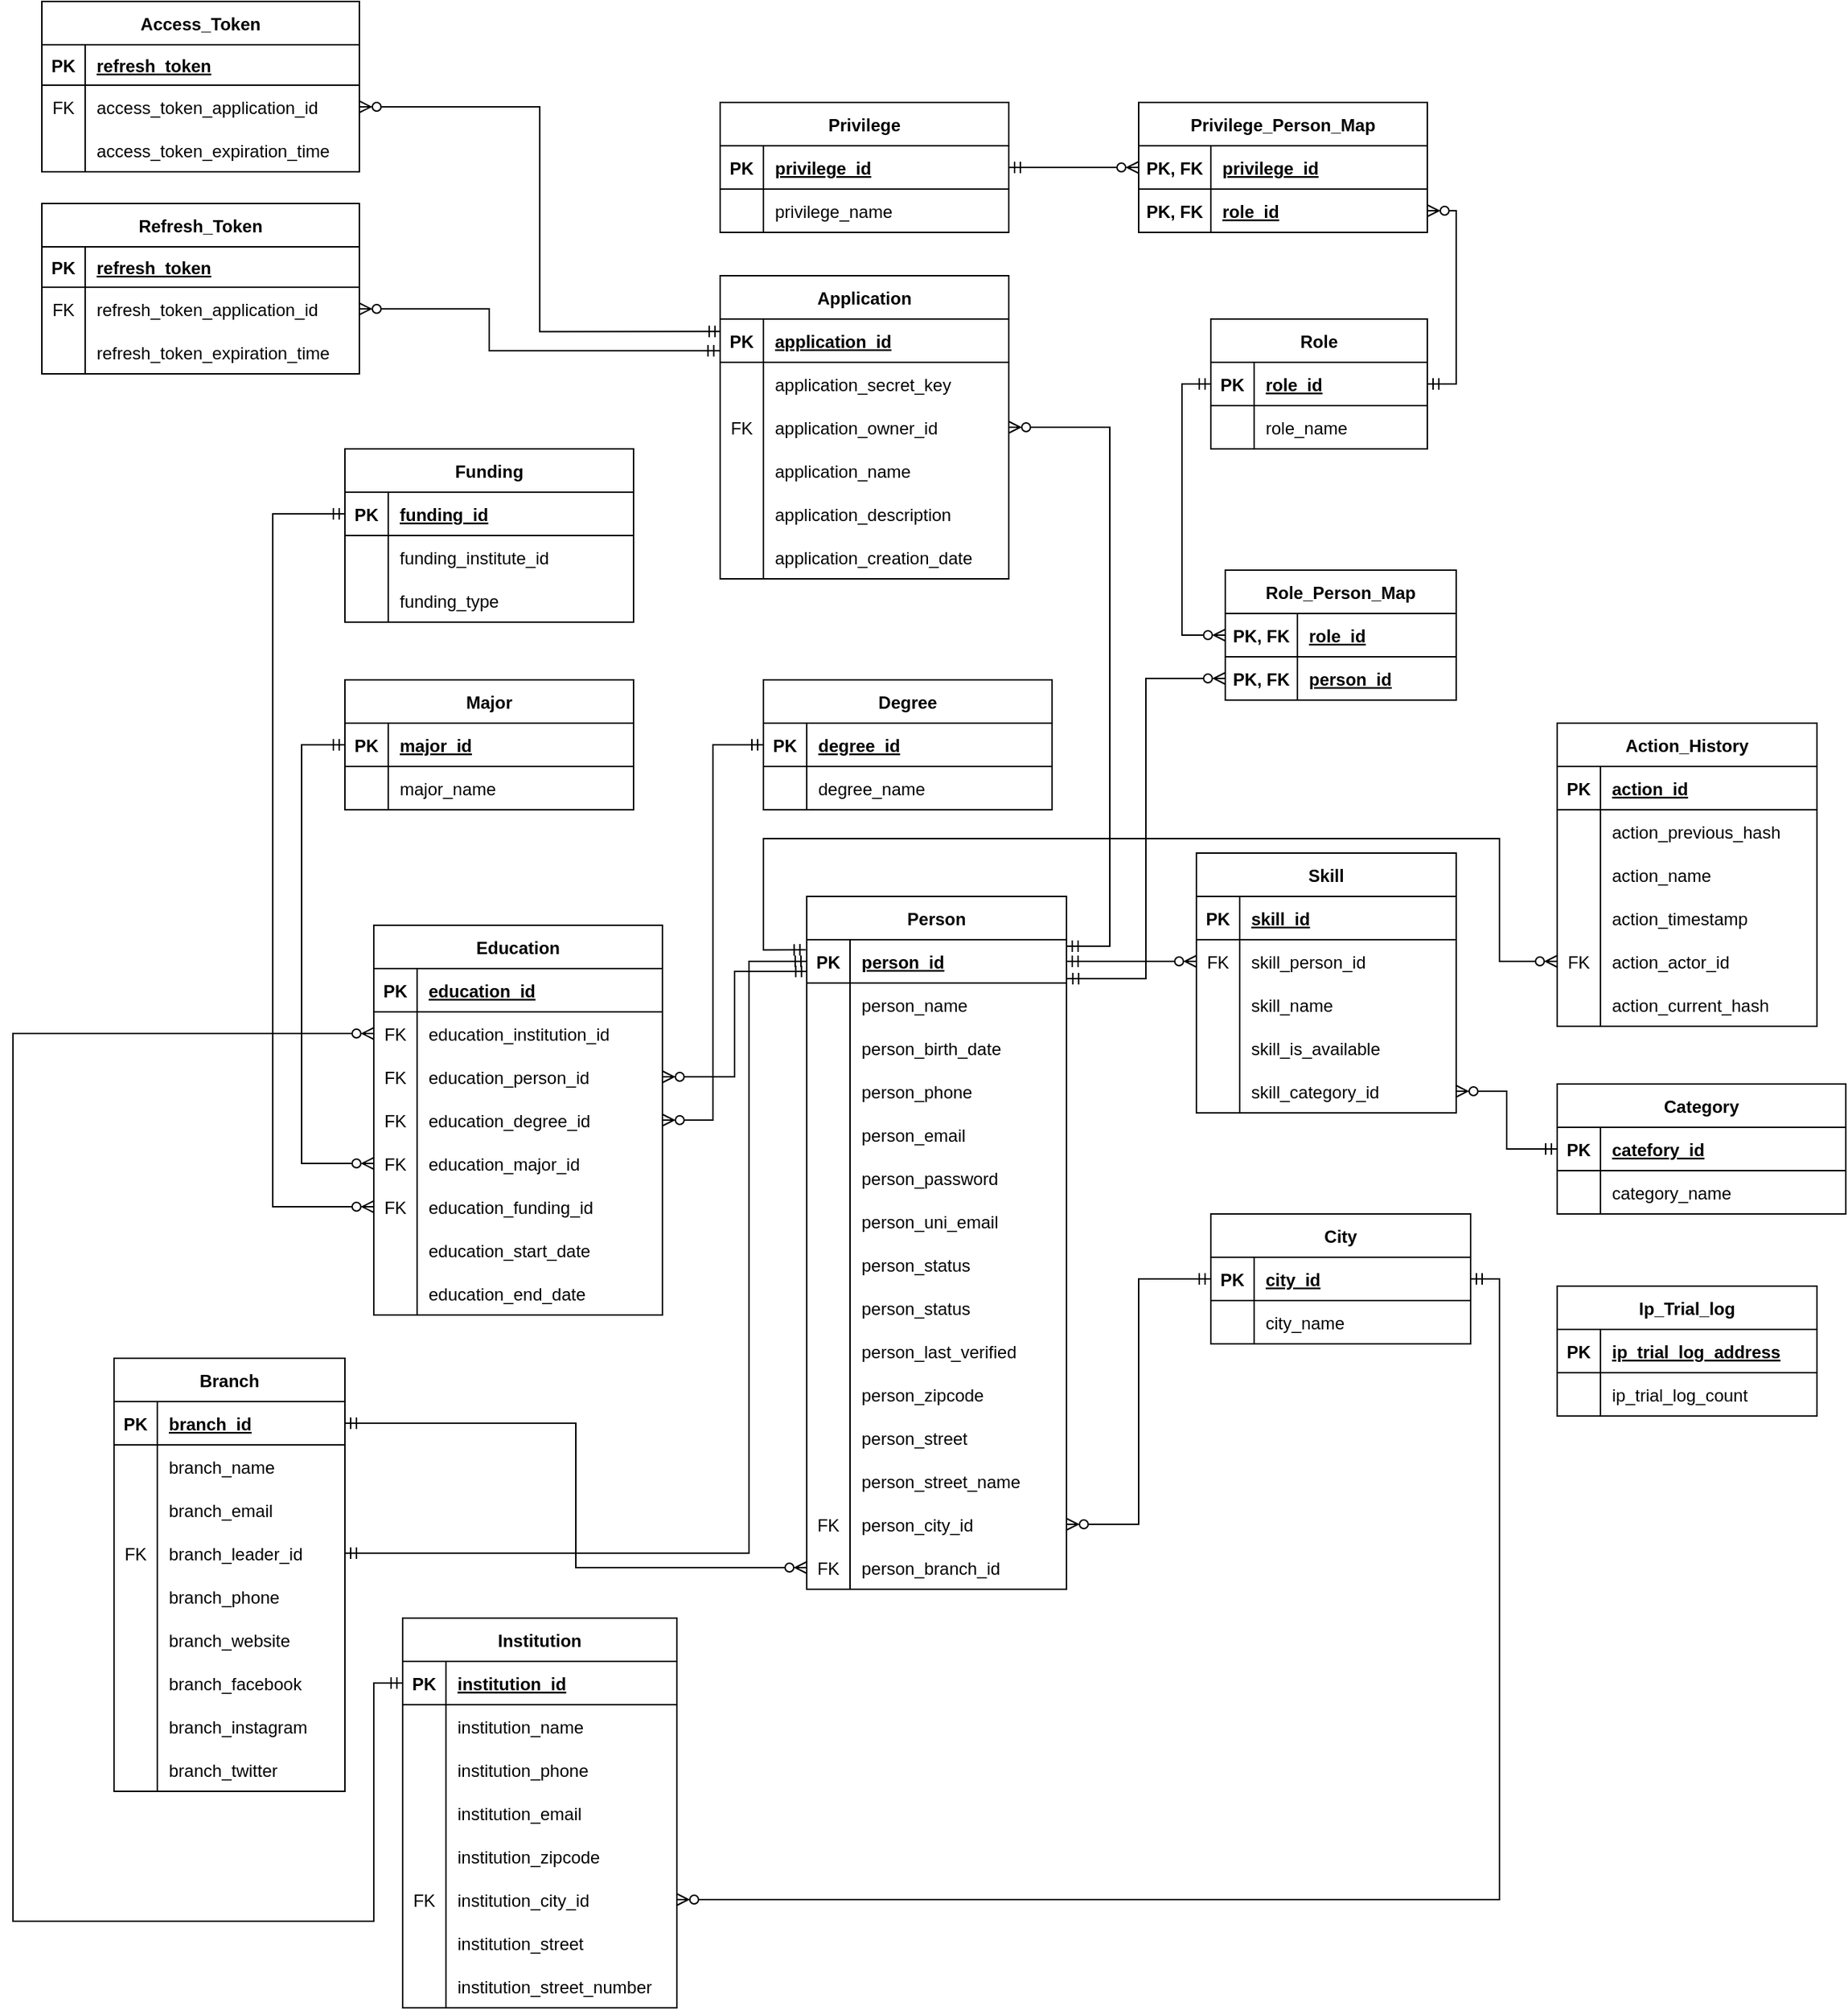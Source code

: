 <mxfile version="17.4.5" type="github">
  <diagram id="ILYEloP5fM7FPbskC1yc" name="Page-1">
    <mxGraphModel dx="1018" dy="657" grid="1" gridSize="10" guides="1" tooltips="1" connect="1" arrows="1" fold="1" page="1" pageScale="1" pageWidth="850" pageHeight="1100" math="0" shadow="0">
      <root>
        <mxCell id="0" />
        <mxCell id="1" parent="0" />
        <mxCell id="dXx2ca8DM4KJEwHmS_uU-111" style="edgeStyle=orthogonalEdgeStyle;rounded=0;orthogonalLoop=1;jettySize=auto;html=1;entryX=0.002;entryY=0.733;entryDx=0;entryDy=0;endArrow=ERmandOne;endFill=0;startArrow=ERzeroToMany;startFill=0;exitX=1;exitY=0.5;exitDx=0;exitDy=0;entryPerimeter=0;" parent="1" source="-hD_s9Owl0Gjd1eC_cjK-38" target="dXx2ca8DM4KJEwHmS_uU-116" edge="1">
          <mxGeometry relative="1" as="geometry" />
        </mxCell>
        <mxCell id="dXx2ca8DM4KJEwHmS_uU-112" style="edgeStyle=orthogonalEdgeStyle;rounded=0;orthogonalLoop=1;jettySize=auto;html=1;startArrow=ERzeroToMany;startFill=0;endArrow=ERmandOne;endFill=0;exitX=0;exitY=0.5;exitDx=0;exitDy=0;entryX=1.002;entryY=0.901;entryDx=0;entryDy=0;entryPerimeter=0;" parent="1" source="-hD_s9Owl0Gjd1eC_cjK-99" target="dXx2ca8DM4KJEwHmS_uU-116" edge="1">
          <mxGeometry relative="1" as="geometry">
            <mxPoint x="780" y="680" as="targetPoint" />
          </mxGeometry>
        </mxCell>
        <mxCell id="dXx2ca8DM4KJEwHmS_uU-113" style="edgeStyle=orthogonalEdgeStyle;rounded=0;orthogonalLoop=1;jettySize=auto;html=1;entryX=0;entryY=0.5;entryDx=0;entryDy=0;startArrow=ERzeroToMany;startFill=0;endArrow=ERmandOne;endFill=0;exitX=0;exitY=0.5;exitDx=0;exitDy=0;" parent="1" source="-hD_s9Owl0Gjd1eC_cjK-64" target="-hD_s9Owl0Gjd1eC_cjK-117" edge="1">
          <mxGeometry relative="1" as="geometry" />
        </mxCell>
        <mxCell id="dXx2ca8DM4KJEwHmS_uU-114" style="edgeStyle=orthogonalEdgeStyle;rounded=0;orthogonalLoop=1;jettySize=auto;html=1;entryX=1;entryY=0.5;entryDx=0;entryDy=0;startArrow=ERzeroToMany;startFill=0;endArrow=ERmandOne;endFill=0;exitX=1;exitY=0.5;exitDx=0;exitDy=0;" parent="1" source="-hD_s9Owl0Gjd1eC_cjK-152" target="-hD_s9Owl0Gjd1eC_cjK-117" edge="1">
          <mxGeometry relative="1" as="geometry">
            <mxPoint x="1190.0" y="149" as="sourcePoint" />
          </mxGeometry>
        </mxCell>
        <mxCell id="dXx2ca8DM4KJEwHmS_uU-115" value="Person" style="shape=table;startSize=30;container=1;collapsible=1;childLayout=tableLayout;fixedRows=1;rowLines=0;fontStyle=1;align=center;resizeLast=1;" parent="1" vertex="1">
          <mxGeometry x="600" y="630" width="180" height="480" as="geometry">
            <mxRectangle x="840" y="490" width="60" height="30" as="alternateBounds" />
          </mxGeometry>
        </mxCell>
        <mxCell id="dXx2ca8DM4KJEwHmS_uU-116" value="" style="shape=tableRow;horizontal=0;startSize=0;swimlaneHead=0;swimlaneBody=0;fillColor=none;collapsible=0;dropTarget=0;points=[[0,0.5],[1,0.5]];portConstraint=eastwest;top=0;left=0;right=0;bottom=1;" parent="dXx2ca8DM4KJEwHmS_uU-115" vertex="1">
          <mxGeometry y="30" width="180" height="30" as="geometry" />
        </mxCell>
        <mxCell id="dXx2ca8DM4KJEwHmS_uU-117" value="PK" style="shape=partialRectangle;connectable=0;fillColor=none;top=0;left=0;bottom=0;right=0;fontStyle=1;overflow=hidden;" parent="dXx2ca8DM4KJEwHmS_uU-116" vertex="1">
          <mxGeometry width="30" height="30" as="geometry">
            <mxRectangle width="30" height="30" as="alternateBounds" />
          </mxGeometry>
        </mxCell>
        <mxCell id="dXx2ca8DM4KJEwHmS_uU-118" value="person_id" style="shape=partialRectangle;connectable=0;fillColor=none;top=0;left=0;bottom=0;right=0;align=left;spacingLeft=6;fontStyle=5;overflow=hidden;" parent="dXx2ca8DM4KJEwHmS_uU-116" vertex="1">
          <mxGeometry x="30" width="150" height="30" as="geometry">
            <mxRectangle width="150" height="30" as="alternateBounds" />
          </mxGeometry>
        </mxCell>
        <mxCell id="dXx2ca8DM4KJEwHmS_uU-119" value="" style="shape=tableRow;horizontal=0;startSize=0;swimlaneHead=0;swimlaneBody=0;fillColor=none;collapsible=0;dropTarget=0;points=[[0,0.5],[1,0.5]];portConstraint=eastwest;top=0;left=0;right=0;bottom=0;" parent="dXx2ca8DM4KJEwHmS_uU-115" vertex="1">
          <mxGeometry y="60" width="180" height="30" as="geometry" />
        </mxCell>
        <mxCell id="dXx2ca8DM4KJEwHmS_uU-120" value="" style="shape=partialRectangle;connectable=0;fillColor=none;top=0;left=0;bottom=0;right=0;editable=1;overflow=hidden;" parent="dXx2ca8DM4KJEwHmS_uU-119" vertex="1">
          <mxGeometry width="30" height="30" as="geometry">
            <mxRectangle width="30" height="30" as="alternateBounds" />
          </mxGeometry>
        </mxCell>
        <mxCell id="dXx2ca8DM4KJEwHmS_uU-121" value="person_name" style="shape=partialRectangle;connectable=0;fillColor=none;top=0;left=0;bottom=0;right=0;align=left;spacingLeft=6;overflow=hidden;" parent="dXx2ca8DM4KJEwHmS_uU-119" vertex="1">
          <mxGeometry x="30" width="150" height="30" as="geometry">
            <mxRectangle width="150" height="30" as="alternateBounds" />
          </mxGeometry>
        </mxCell>
        <mxCell id="dXx2ca8DM4KJEwHmS_uU-122" value="" style="shape=tableRow;horizontal=0;startSize=0;swimlaneHead=0;swimlaneBody=0;fillColor=none;collapsible=0;dropTarget=0;points=[[0,0.5],[1,0.5]];portConstraint=eastwest;top=0;left=0;right=0;bottom=0;" parent="dXx2ca8DM4KJEwHmS_uU-115" vertex="1">
          <mxGeometry y="90" width="180" height="30" as="geometry" />
        </mxCell>
        <mxCell id="dXx2ca8DM4KJEwHmS_uU-123" value="" style="shape=partialRectangle;connectable=0;fillColor=none;top=0;left=0;bottom=0;right=0;editable=1;overflow=hidden;" parent="dXx2ca8DM4KJEwHmS_uU-122" vertex="1">
          <mxGeometry width="30" height="30" as="geometry">
            <mxRectangle width="30" height="30" as="alternateBounds" />
          </mxGeometry>
        </mxCell>
        <mxCell id="dXx2ca8DM4KJEwHmS_uU-124" value="person_birth_date" style="shape=partialRectangle;connectable=0;fillColor=none;top=0;left=0;bottom=0;right=0;align=left;spacingLeft=6;overflow=hidden;" parent="dXx2ca8DM4KJEwHmS_uU-122" vertex="1">
          <mxGeometry x="30" width="150" height="30" as="geometry">
            <mxRectangle width="150" height="30" as="alternateBounds" />
          </mxGeometry>
        </mxCell>
        <mxCell id="dXx2ca8DM4KJEwHmS_uU-125" value="" style="shape=tableRow;horizontal=0;startSize=0;swimlaneHead=0;swimlaneBody=0;fillColor=none;collapsible=0;dropTarget=0;points=[[0,0.5],[1,0.5]];portConstraint=eastwest;top=0;left=0;right=0;bottom=0;" parent="dXx2ca8DM4KJEwHmS_uU-115" vertex="1">
          <mxGeometry y="120" width="180" height="30" as="geometry" />
        </mxCell>
        <mxCell id="dXx2ca8DM4KJEwHmS_uU-126" value="" style="shape=partialRectangle;connectable=0;fillColor=none;top=0;left=0;bottom=0;right=0;editable=1;overflow=hidden;" parent="dXx2ca8DM4KJEwHmS_uU-125" vertex="1">
          <mxGeometry width="30" height="30" as="geometry">
            <mxRectangle width="30" height="30" as="alternateBounds" />
          </mxGeometry>
        </mxCell>
        <mxCell id="dXx2ca8DM4KJEwHmS_uU-127" value="person_phone" style="shape=partialRectangle;connectable=0;fillColor=none;top=0;left=0;bottom=0;right=0;align=left;spacingLeft=6;overflow=hidden;" parent="dXx2ca8DM4KJEwHmS_uU-125" vertex="1">
          <mxGeometry x="30" width="150" height="30" as="geometry">
            <mxRectangle width="150" height="30" as="alternateBounds" />
          </mxGeometry>
        </mxCell>
        <mxCell id="dXx2ca8DM4KJEwHmS_uU-128" style="shape=tableRow;horizontal=0;startSize=0;swimlaneHead=0;swimlaneBody=0;fillColor=none;collapsible=0;dropTarget=0;points=[[0,0.5],[1,0.5]];portConstraint=eastwest;top=0;left=0;right=0;bottom=0;" parent="dXx2ca8DM4KJEwHmS_uU-115" vertex="1">
          <mxGeometry y="150" width="180" height="30" as="geometry" />
        </mxCell>
        <mxCell id="dXx2ca8DM4KJEwHmS_uU-129" style="shape=partialRectangle;connectable=0;fillColor=none;top=0;left=0;bottom=0;right=0;editable=1;overflow=hidden;" parent="dXx2ca8DM4KJEwHmS_uU-128" vertex="1">
          <mxGeometry width="30" height="30" as="geometry">
            <mxRectangle width="30" height="30" as="alternateBounds" />
          </mxGeometry>
        </mxCell>
        <mxCell id="dXx2ca8DM4KJEwHmS_uU-130" value="person_email" style="shape=partialRectangle;connectable=0;fillColor=none;top=0;left=0;bottom=0;right=0;align=left;spacingLeft=6;overflow=hidden;" parent="dXx2ca8DM4KJEwHmS_uU-128" vertex="1">
          <mxGeometry x="30" width="150" height="30" as="geometry">
            <mxRectangle width="150" height="30" as="alternateBounds" />
          </mxGeometry>
        </mxCell>
        <mxCell id="dXx2ca8DM4KJEwHmS_uU-131" style="shape=tableRow;horizontal=0;startSize=0;swimlaneHead=0;swimlaneBody=0;fillColor=none;collapsible=0;dropTarget=0;points=[[0,0.5],[1,0.5]];portConstraint=eastwest;top=0;left=0;right=0;bottom=0;" parent="dXx2ca8DM4KJEwHmS_uU-115" vertex="1">
          <mxGeometry y="180" width="180" height="30" as="geometry" />
        </mxCell>
        <mxCell id="dXx2ca8DM4KJEwHmS_uU-132" style="shape=partialRectangle;connectable=0;fillColor=none;top=0;left=0;bottom=0;right=0;editable=1;overflow=hidden;" parent="dXx2ca8DM4KJEwHmS_uU-131" vertex="1">
          <mxGeometry width="30" height="30" as="geometry">
            <mxRectangle width="30" height="30" as="alternateBounds" />
          </mxGeometry>
        </mxCell>
        <mxCell id="dXx2ca8DM4KJEwHmS_uU-133" value="person_password" style="shape=partialRectangle;connectable=0;fillColor=none;top=0;left=0;bottom=0;right=0;align=left;spacingLeft=6;overflow=hidden;" parent="dXx2ca8DM4KJEwHmS_uU-131" vertex="1">
          <mxGeometry x="30" width="150" height="30" as="geometry">
            <mxRectangle width="150" height="30" as="alternateBounds" />
          </mxGeometry>
        </mxCell>
        <mxCell id="dXx2ca8DM4KJEwHmS_uU-134" style="shape=tableRow;horizontal=0;startSize=0;swimlaneHead=0;swimlaneBody=0;fillColor=none;collapsible=0;dropTarget=0;points=[[0,0.5],[1,0.5]];portConstraint=eastwest;top=0;left=0;right=0;bottom=0;" parent="dXx2ca8DM4KJEwHmS_uU-115" vertex="1">
          <mxGeometry y="210" width="180" height="30" as="geometry" />
        </mxCell>
        <mxCell id="dXx2ca8DM4KJEwHmS_uU-135" style="shape=partialRectangle;connectable=0;fillColor=none;top=0;left=0;bottom=0;right=0;editable=1;overflow=hidden;" parent="dXx2ca8DM4KJEwHmS_uU-134" vertex="1">
          <mxGeometry width="30" height="30" as="geometry">
            <mxRectangle width="30" height="30" as="alternateBounds" />
          </mxGeometry>
        </mxCell>
        <mxCell id="dXx2ca8DM4KJEwHmS_uU-136" value="person_uni_email" style="shape=partialRectangle;connectable=0;fillColor=none;top=0;left=0;bottom=0;right=0;align=left;spacingLeft=6;overflow=hidden;" parent="dXx2ca8DM4KJEwHmS_uU-134" vertex="1">
          <mxGeometry x="30" width="150" height="30" as="geometry">
            <mxRectangle width="150" height="30" as="alternateBounds" />
          </mxGeometry>
        </mxCell>
        <mxCell id="dXx2ca8DM4KJEwHmS_uU-137" style="shape=tableRow;horizontal=0;startSize=0;swimlaneHead=0;swimlaneBody=0;fillColor=none;collapsible=0;dropTarget=0;points=[[0,0.5],[1,0.5]];portConstraint=eastwest;top=0;left=0;right=0;bottom=0;" parent="dXx2ca8DM4KJEwHmS_uU-115" vertex="1">
          <mxGeometry y="240" width="180" height="30" as="geometry" />
        </mxCell>
        <mxCell id="dXx2ca8DM4KJEwHmS_uU-138" style="shape=partialRectangle;connectable=0;fillColor=none;top=0;left=0;bottom=0;right=0;editable=1;overflow=hidden;" parent="dXx2ca8DM4KJEwHmS_uU-137" vertex="1">
          <mxGeometry width="30" height="30" as="geometry">
            <mxRectangle width="30" height="30" as="alternateBounds" />
          </mxGeometry>
        </mxCell>
        <mxCell id="dXx2ca8DM4KJEwHmS_uU-139" value="person_status" style="shape=partialRectangle;connectable=0;fillColor=none;top=0;left=0;bottom=0;right=0;align=left;spacingLeft=6;overflow=hidden;" parent="dXx2ca8DM4KJEwHmS_uU-137" vertex="1">
          <mxGeometry x="30" width="150" height="30" as="geometry">
            <mxRectangle width="150" height="30" as="alternateBounds" />
          </mxGeometry>
        </mxCell>
        <mxCell id="dXx2ca8DM4KJEwHmS_uU-140" style="shape=tableRow;horizontal=0;startSize=0;swimlaneHead=0;swimlaneBody=0;fillColor=none;collapsible=0;dropTarget=0;points=[[0,0.5],[1,0.5]];portConstraint=eastwest;top=0;left=0;right=0;bottom=0;" parent="dXx2ca8DM4KJEwHmS_uU-115" vertex="1">
          <mxGeometry y="270" width="180" height="30" as="geometry" />
        </mxCell>
        <mxCell id="dXx2ca8DM4KJEwHmS_uU-141" style="shape=partialRectangle;connectable=0;fillColor=none;top=0;left=0;bottom=0;right=0;editable=1;overflow=hidden;" parent="dXx2ca8DM4KJEwHmS_uU-140" vertex="1">
          <mxGeometry width="30" height="30" as="geometry">
            <mxRectangle width="30" height="30" as="alternateBounds" />
          </mxGeometry>
        </mxCell>
        <mxCell id="dXx2ca8DM4KJEwHmS_uU-142" value="person_status" style="shape=partialRectangle;connectable=0;fillColor=none;top=0;left=0;bottom=0;right=0;align=left;spacingLeft=6;overflow=hidden;" parent="dXx2ca8DM4KJEwHmS_uU-140" vertex="1">
          <mxGeometry x="30" width="150" height="30" as="geometry">
            <mxRectangle width="150" height="30" as="alternateBounds" />
          </mxGeometry>
        </mxCell>
        <mxCell id="dXx2ca8DM4KJEwHmS_uU-143" style="shape=tableRow;horizontal=0;startSize=0;swimlaneHead=0;swimlaneBody=0;fillColor=none;collapsible=0;dropTarget=0;points=[[0,0.5],[1,0.5]];portConstraint=eastwest;top=0;left=0;right=0;bottom=0;" parent="dXx2ca8DM4KJEwHmS_uU-115" vertex="1">
          <mxGeometry y="300" width="180" height="30" as="geometry" />
        </mxCell>
        <mxCell id="dXx2ca8DM4KJEwHmS_uU-144" style="shape=partialRectangle;connectable=0;fillColor=none;top=0;left=0;bottom=0;right=0;editable=1;overflow=hidden;" parent="dXx2ca8DM4KJEwHmS_uU-143" vertex="1">
          <mxGeometry width="30" height="30" as="geometry">
            <mxRectangle width="30" height="30" as="alternateBounds" />
          </mxGeometry>
        </mxCell>
        <mxCell id="dXx2ca8DM4KJEwHmS_uU-145" value="person_last_verified" style="shape=partialRectangle;connectable=0;fillColor=none;top=0;left=0;bottom=0;right=0;align=left;spacingLeft=6;overflow=hidden;" parent="dXx2ca8DM4KJEwHmS_uU-143" vertex="1">
          <mxGeometry x="30" width="150" height="30" as="geometry">
            <mxRectangle width="150" height="30" as="alternateBounds" />
          </mxGeometry>
        </mxCell>
        <mxCell id="dXx2ca8DM4KJEwHmS_uU-146" style="shape=tableRow;horizontal=0;startSize=0;swimlaneHead=0;swimlaneBody=0;fillColor=none;collapsible=0;dropTarget=0;points=[[0,0.5],[1,0.5]];portConstraint=eastwest;top=0;left=0;right=0;bottom=0;" parent="dXx2ca8DM4KJEwHmS_uU-115" vertex="1">
          <mxGeometry y="330" width="180" height="30" as="geometry" />
        </mxCell>
        <mxCell id="dXx2ca8DM4KJEwHmS_uU-147" style="shape=partialRectangle;connectable=0;fillColor=none;top=0;left=0;bottom=0;right=0;editable=1;overflow=hidden;" parent="dXx2ca8DM4KJEwHmS_uU-146" vertex="1">
          <mxGeometry width="30" height="30" as="geometry">
            <mxRectangle width="30" height="30" as="alternateBounds" />
          </mxGeometry>
        </mxCell>
        <mxCell id="dXx2ca8DM4KJEwHmS_uU-148" value="person_zipcode" style="shape=partialRectangle;connectable=0;fillColor=none;top=0;left=0;bottom=0;right=0;align=left;spacingLeft=6;overflow=hidden;" parent="dXx2ca8DM4KJEwHmS_uU-146" vertex="1">
          <mxGeometry x="30" width="150" height="30" as="geometry">
            <mxRectangle width="150" height="30" as="alternateBounds" />
          </mxGeometry>
        </mxCell>
        <mxCell id="dXx2ca8DM4KJEwHmS_uU-149" style="shape=tableRow;horizontal=0;startSize=0;swimlaneHead=0;swimlaneBody=0;fillColor=none;collapsible=0;dropTarget=0;points=[[0,0.5],[1,0.5]];portConstraint=eastwest;top=0;left=0;right=0;bottom=0;" parent="dXx2ca8DM4KJEwHmS_uU-115" vertex="1">
          <mxGeometry y="360" width="180" height="30" as="geometry" />
        </mxCell>
        <mxCell id="dXx2ca8DM4KJEwHmS_uU-150" style="shape=partialRectangle;connectable=0;fillColor=none;top=0;left=0;bottom=0;right=0;editable=1;overflow=hidden;" parent="dXx2ca8DM4KJEwHmS_uU-149" vertex="1">
          <mxGeometry width="30" height="30" as="geometry">
            <mxRectangle width="30" height="30" as="alternateBounds" />
          </mxGeometry>
        </mxCell>
        <mxCell id="dXx2ca8DM4KJEwHmS_uU-151" value="person_street" style="shape=partialRectangle;connectable=0;fillColor=none;top=0;left=0;bottom=0;right=0;align=left;spacingLeft=6;overflow=hidden;" parent="dXx2ca8DM4KJEwHmS_uU-149" vertex="1">
          <mxGeometry x="30" width="150" height="30" as="geometry">
            <mxRectangle width="150" height="30" as="alternateBounds" />
          </mxGeometry>
        </mxCell>
        <mxCell id="dXx2ca8DM4KJEwHmS_uU-155" style="shape=tableRow;horizontal=0;startSize=0;swimlaneHead=0;swimlaneBody=0;fillColor=none;collapsible=0;dropTarget=0;points=[[0,0.5],[1,0.5]];portConstraint=eastwest;top=0;left=0;right=0;bottom=0;" parent="dXx2ca8DM4KJEwHmS_uU-115" vertex="1">
          <mxGeometry y="390" width="180" height="30" as="geometry" />
        </mxCell>
        <mxCell id="dXx2ca8DM4KJEwHmS_uU-156" style="shape=partialRectangle;connectable=0;fillColor=none;top=0;left=0;bottom=0;right=0;editable=1;overflow=hidden;" parent="dXx2ca8DM4KJEwHmS_uU-155" vertex="1">
          <mxGeometry width="30" height="30" as="geometry">
            <mxRectangle width="30" height="30" as="alternateBounds" />
          </mxGeometry>
        </mxCell>
        <mxCell id="dXx2ca8DM4KJEwHmS_uU-157" value="person_street_name" style="shape=partialRectangle;connectable=0;fillColor=none;top=0;left=0;bottom=0;right=0;align=left;spacingLeft=6;overflow=hidden;" parent="dXx2ca8DM4KJEwHmS_uU-155" vertex="1">
          <mxGeometry x="30" width="150" height="30" as="geometry">
            <mxRectangle width="150" height="30" as="alternateBounds" />
          </mxGeometry>
        </mxCell>
        <mxCell id="dXx2ca8DM4KJEwHmS_uU-158" style="shape=tableRow;horizontal=0;startSize=0;swimlaneHead=0;swimlaneBody=0;fillColor=none;collapsible=0;dropTarget=0;points=[[0,0.5],[1,0.5]];portConstraint=eastwest;top=0;left=0;right=0;bottom=0;" parent="dXx2ca8DM4KJEwHmS_uU-115" vertex="1">
          <mxGeometry y="420" width="180" height="30" as="geometry" />
        </mxCell>
        <mxCell id="dXx2ca8DM4KJEwHmS_uU-159" value="FK" style="shape=partialRectangle;connectable=0;fillColor=none;top=0;left=0;bottom=0;right=0;editable=1;overflow=hidden;" parent="dXx2ca8DM4KJEwHmS_uU-158" vertex="1">
          <mxGeometry width="30" height="30" as="geometry">
            <mxRectangle width="30" height="30" as="alternateBounds" />
          </mxGeometry>
        </mxCell>
        <mxCell id="dXx2ca8DM4KJEwHmS_uU-160" value="person_city_id" style="shape=partialRectangle;connectable=0;fillColor=none;top=0;left=0;bottom=0;right=0;align=left;spacingLeft=6;overflow=hidden;" parent="dXx2ca8DM4KJEwHmS_uU-158" vertex="1">
          <mxGeometry x="30" width="150" height="30" as="geometry">
            <mxRectangle width="150" height="30" as="alternateBounds" />
          </mxGeometry>
        </mxCell>
        <mxCell id="dXx2ca8DM4KJEwHmS_uU-167" style="shape=tableRow;horizontal=0;startSize=0;swimlaneHead=0;swimlaneBody=0;fillColor=none;collapsible=0;dropTarget=0;points=[[0,0.5],[1,0.5]];portConstraint=eastwest;top=0;left=0;right=0;bottom=0;" parent="dXx2ca8DM4KJEwHmS_uU-115" vertex="1">
          <mxGeometry y="450" width="180" height="30" as="geometry" />
        </mxCell>
        <mxCell id="dXx2ca8DM4KJEwHmS_uU-168" value="FK" style="shape=partialRectangle;connectable=0;fillColor=none;top=0;left=0;bottom=0;right=0;editable=1;overflow=hidden;" parent="dXx2ca8DM4KJEwHmS_uU-167" vertex="1">
          <mxGeometry width="30" height="30" as="geometry">
            <mxRectangle width="30" height="30" as="alternateBounds" />
          </mxGeometry>
        </mxCell>
        <mxCell id="dXx2ca8DM4KJEwHmS_uU-169" value="person_branch_id" style="shape=partialRectangle;connectable=0;fillColor=none;top=0;left=0;bottom=0;right=0;align=left;spacingLeft=6;overflow=hidden;" parent="dXx2ca8DM4KJEwHmS_uU-167" vertex="1">
          <mxGeometry x="30" width="150" height="30" as="geometry">
            <mxRectangle width="150" height="30" as="alternateBounds" />
          </mxGeometry>
        </mxCell>
        <mxCell id="dXx2ca8DM4KJEwHmS_uU-186" value="City" style="shape=table;startSize=30;container=1;collapsible=1;childLayout=tableLayout;fixedRows=1;rowLines=0;fontStyle=1;align=center;resizeLast=1;" parent="1" vertex="1">
          <mxGeometry x="880" y="850" width="180" height="90" as="geometry" />
        </mxCell>
        <mxCell id="dXx2ca8DM4KJEwHmS_uU-187" value="" style="shape=tableRow;horizontal=0;startSize=0;swimlaneHead=0;swimlaneBody=0;fillColor=none;collapsible=0;dropTarget=0;points=[[0,0.5],[1,0.5]];portConstraint=eastwest;top=0;left=0;right=0;bottom=1;" parent="dXx2ca8DM4KJEwHmS_uU-186" vertex="1">
          <mxGeometry y="30" width="180" height="30" as="geometry" />
        </mxCell>
        <mxCell id="dXx2ca8DM4KJEwHmS_uU-188" value="PK" style="shape=partialRectangle;connectable=0;fillColor=none;top=0;left=0;bottom=0;right=0;fontStyle=1;overflow=hidden;" parent="dXx2ca8DM4KJEwHmS_uU-187" vertex="1">
          <mxGeometry width="30" height="30" as="geometry">
            <mxRectangle width="30" height="30" as="alternateBounds" />
          </mxGeometry>
        </mxCell>
        <mxCell id="dXx2ca8DM4KJEwHmS_uU-189" value="city_id" style="shape=partialRectangle;connectable=0;fillColor=none;top=0;left=0;bottom=0;right=0;align=left;spacingLeft=6;fontStyle=5;overflow=hidden;" parent="dXx2ca8DM4KJEwHmS_uU-187" vertex="1">
          <mxGeometry x="30" width="150" height="30" as="geometry">
            <mxRectangle width="150" height="30" as="alternateBounds" />
          </mxGeometry>
        </mxCell>
        <mxCell id="dXx2ca8DM4KJEwHmS_uU-190" value="" style="shape=tableRow;horizontal=0;startSize=0;swimlaneHead=0;swimlaneBody=0;fillColor=none;collapsible=0;dropTarget=0;points=[[0,0.5],[1,0.5]];portConstraint=eastwest;top=0;left=0;right=0;bottom=0;" parent="dXx2ca8DM4KJEwHmS_uU-186" vertex="1">
          <mxGeometry y="60" width="180" height="30" as="geometry" />
        </mxCell>
        <mxCell id="dXx2ca8DM4KJEwHmS_uU-191" value="" style="shape=partialRectangle;connectable=0;fillColor=none;top=0;left=0;bottom=0;right=0;editable=1;overflow=hidden;" parent="dXx2ca8DM4KJEwHmS_uU-190" vertex="1">
          <mxGeometry width="30" height="30" as="geometry">
            <mxRectangle width="30" height="30" as="alternateBounds" />
          </mxGeometry>
        </mxCell>
        <mxCell id="dXx2ca8DM4KJEwHmS_uU-192" value="city_name" style="shape=partialRectangle;connectable=0;fillColor=none;top=0;left=0;bottom=0;right=0;align=left;spacingLeft=6;overflow=hidden;" parent="dXx2ca8DM4KJEwHmS_uU-190" vertex="1">
          <mxGeometry x="30" width="150" height="30" as="geometry">
            <mxRectangle width="150" height="30" as="alternateBounds" />
          </mxGeometry>
        </mxCell>
        <mxCell id="dXx2ca8DM4KJEwHmS_uU-199" style="edgeStyle=orthogonalEdgeStyle;rounded=0;orthogonalLoop=1;jettySize=auto;html=1;entryX=0;entryY=0.5;entryDx=0;entryDy=0;startArrow=ERzeroToMany;startFill=0;endArrow=ERmandOne;endFill=0;" parent="1" source="dXx2ca8DM4KJEwHmS_uU-158" target="dXx2ca8DM4KJEwHmS_uU-187" edge="1">
          <mxGeometry relative="1" as="geometry" />
        </mxCell>
        <mxCell id="dXx2ca8DM4KJEwHmS_uU-204" value="Branch" style="shape=table;startSize=30;container=1;collapsible=1;childLayout=tableLayout;fixedRows=1;rowLines=0;fontStyle=1;align=center;resizeLast=1;" parent="1" vertex="1">
          <mxGeometry x="120" y="950" width="160.0" height="300" as="geometry" />
        </mxCell>
        <mxCell id="dXx2ca8DM4KJEwHmS_uU-205" value="" style="shape=tableRow;horizontal=0;startSize=0;swimlaneHead=0;swimlaneBody=0;fillColor=none;collapsible=0;dropTarget=0;points=[[0,0.5],[1,0.5]];portConstraint=eastwest;top=0;left=0;right=0;bottom=1;" parent="dXx2ca8DM4KJEwHmS_uU-204" vertex="1">
          <mxGeometry y="30" width="160.0" height="30" as="geometry" />
        </mxCell>
        <mxCell id="dXx2ca8DM4KJEwHmS_uU-206" value="PK" style="shape=partialRectangle;connectable=0;fillColor=none;top=0;left=0;bottom=0;right=0;fontStyle=1;overflow=hidden;" parent="dXx2ca8DM4KJEwHmS_uU-205" vertex="1">
          <mxGeometry width="30" height="30" as="geometry">
            <mxRectangle width="30" height="30" as="alternateBounds" />
          </mxGeometry>
        </mxCell>
        <mxCell id="dXx2ca8DM4KJEwHmS_uU-207" value="branch_id" style="shape=partialRectangle;connectable=0;fillColor=none;top=0;left=0;bottom=0;right=0;align=left;spacingLeft=6;fontStyle=5;overflow=hidden;" parent="dXx2ca8DM4KJEwHmS_uU-205" vertex="1">
          <mxGeometry x="30" width="130.0" height="30" as="geometry">
            <mxRectangle width="130.0" height="30" as="alternateBounds" />
          </mxGeometry>
        </mxCell>
        <mxCell id="dXx2ca8DM4KJEwHmS_uU-208" value="" style="shape=tableRow;horizontal=0;startSize=0;swimlaneHead=0;swimlaneBody=0;fillColor=none;collapsible=0;dropTarget=0;points=[[0,0.5],[1,0.5]];portConstraint=eastwest;top=0;left=0;right=0;bottom=0;" parent="dXx2ca8DM4KJEwHmS_uU-204" vertex="1">
          <mxGeometry y="60" width="160.0" height="30" as="geometry" />
        </mxCell>
        <mxCell id="dXx2ca8DM4KJEwHmS_uU-209" value="" style="shape=partialRectangle;connectable=0;fillColor=none;top=0;left=0;bottom=0;right=0;editable=1;overflow=hidden;" parent="dXx2ca8DM4KJEwHmS_uU-208" vertex="1">
          <mxGeometry width="30" height="30" as="geometry">
            <mxRectangle width="30" height="30" as="alternateBounds" />
          </mxGeometry>
        </mxCell>
        <mxCell id="dXx2ca8DM4KJEwHmS_uU-210" value="branch_name" style="shape=partialRectangle;connectable=0;fillColor=none;top=0;left=0;bottom=0;right=0;align=left;spacingLeft=6;overflow=hidden;" parent="dXx2ca8DM4KJEwHmS_uU-208" vertex="1">
          <mxGeometry x="30" width="130.0" height="30" as="geometry">
            <mxRectangle width="130.0" height="30" as="alternateBounds" />
          </mxGeometry>
        </mxCell>
        <mxCell id="dXx2ca8DM4KJEwHmS_uU-211" style="shape=tableRow;horizontal=0;startSize=0;swimlaneHead=0;swimlaneBody=0;fillColor=none;collapsible=0;dropTarget=0;points=[[0,0.5],[1,0.5]];portConstraint=eastwest;top=0;left=0;right=0;bottom=0;" parent="dXx2ca8DM4KJEwHmS_uU-204" vertex="1">
          <mxGeometry y="90" width="160.0" height="30" as="geometry" />
        </mxCell>
        <mxCell id="dXx2ca8DM4KJEwHmS_uU-212" style="shape=partialRectangle;connectable=0;fillColor=none;top=0;left=0;bottom=0;right=0;editable=1;overflow=hidden;" parent="dXx2ca8DM4KJEwHmS_uU-211" vertex="1">
          <mxGeometry width="30" height="30" as="geometry">
            <mxRectangle width="30" height="30" as="alternateBounds" />
          </mxGeometry>
        </mxCell>
        <mxCell id="dXx2ca8DM4KJEwHmS_uU-213" value="branch_email" style="shape=partialRectangle;connectable=0;fillColor=none;top=0;left=0;bottom=0;right=0;align=left;spacingLeft=6;overflow=hidden;" parent="dXx2ca8DM4KJEwHmS_uU-211" vertex="1">
          <mxGeometry x="30" width="130.0" height="30" as="geometry">
            <mxRectangle width="130.0" height="30" as="alternateBounds" />
          </mxGeometry>
        </mxCell>
        <mxCell id="dXx2ca8DM4KJEwHmS_uU-214" style="shape=tableRow;horizontal=0;startSize=0;swimlaneHead=0;swimlaneBody=0;fillColor=none;collapsible=0;dropTarget=0;points=[[0,0.5],[1,0.5]];portConstraint=eastwest;top=0;left=0;right=0;bottom=0;" parent="dXx2ca8DM4KJEwHmS_uU-204" vertex="1">
          <mxGeometry y="120" width="160.0" height="30" as="geometry" />
        </mxCell>
        <mxCell id="dXx2ca8DM4KJEwHmS_uU-215" value="FK" style="shape=partialRectangle;connectable=0;fillColor=none;top=0;left=0;bottom=0;right=0;editable=1;overflow=hidden;" parent="dXx2ca8DM4KJEwHmS_uU-214" vertex="1">
          <mxGeometry width="30" height="30" as="geometry">
            <mxRectangle width="30" height="30" as="alternateBounds" />
          </mxGeometry>
        </mxCell>
        <mxCell id="dXx2ca8DM4KJEwHmS_uU-216" value="branch_leader_id" style="shape=partialRectangle;connectable=0;fillColor=none;top=0;left=0;bottom=0;right=0;align=left;spacingLeft=6;overflow=hidden;" parent="dXx2ca8DM4KJEwHmS_uU-214" vertex="1">
          <mxGeometry x="30" width="130.0" height="30" as="geometry">
            <mxRectangle width="130.0" height="30" as="alternateBounds" />
          </mxGeometry>
        </mxCell>
        <mxCell id="dXx2ca8DM4KJEwHmS_uU-217" style="shape=tableRow;horizontal=0;startSize=0;swimlaneHead=0;swimlaneBody=0;fillColor=none;collapsible=0;dropTarget=0;points=[[0,0.5],[1,0.5]];portConstraint=eastwest;top=0;left=0;right=0;bottom=0;" parent="dXx2ca8DM4KJEwHmS_uU-204" vertex="1">
          <mxGeometry y="150" width="160.0" height="30" as="geometry" />
        </mxCell>
        <mxCell id="dXx2ca8DM4KJEwHmS_uU-218" style="shape=partialRectangle;connectable=0;fillColor=none;top=0;left=0;bottom=0;right=0;editable=1;overflow=hidden;" parent="dXx2ca8DM4KJEwHmS_uU-217" vertex="1">
          <mxGeometry width="30" height="30" as="geometry">
            <mxRectangle width="30" height="30" as="alternateBounds" />
          </mxGeometry>
        </mxCell>
        <mxCell id="dXx2ca8DM4KJEwHmS_uU-219" value="branch_phone" style="shape=partialRectangle;connectable=0;fillColor=none;top=0;left=0;bottom=0;right=0;align=left;spacingLeft=6;overflow=hidden;" parent="dXx2ca8DM4KJEwHmS_uU-217" vertex="1">
          <mxGeometry x="30" width="130.0" height="30" as="geometry">
            <mxRectangle width="130.0" height="30" as="alternateBounds" />
          </mxGeometry>
        </mxCell>
        <mxCell id="dXx2ca8DM4KJEwHmS_uU-220" style="shape=tableRow;horizontal=0;startSize=0;swimlaneHead=0;swimlaneBody=0;fillColor=none;collapsible=0;dropTarget=0;points=[[0,0.5],[1,0.5]];portConstraint=eastwest;top=0;left=0;right=0;bottom=0;" parent="dXx2ca8DM4KJEwHmS_uU-204" vertex="1">
          <mxGeometry y="180" width="160.0" height="30" as="geometry" />
        </mxCell>
        <mxCell id="dXx2ca8DM4KJEwHmS_uU-221" style="shape=partialRectangle;connectable=0;fillColor=none;top=0;left=0;bottom=0;right=0;editable=1;overflow=hidden;" parent="dXx2ca8DM4KJEwHmS_uU-220" vertex="1">
          <mxGeometry width="30" height="30" as="geometry">
            <mxRectangle width="30" height="30" as="alternateBounds" />
          </mxGeometry>
        </mxCell>
        <mxCell id="dXx2ca8DM4KJEwHmS_uU-222" value="branch_website" style="shape=partialRectangle;connectable=0;fillColor=none;top=0;left=0;bottom=0;right=0;align=left;spacingLeft=6;overflow=hidden;" parent="dXx2ca8DM4KJEwHmS_uU-220" vertex="1">
          <mxGeometry x="30" width="130.0" height="30" as="geometry">
            <mxRectangle width="130.0" height="30" as="alternateBounds" />
          </mxGeometry>
        </mxCell>
        <mxCell id="dXx2ca8DM4KJEwHmS_uU-226" style="shape=tableRow;horizontal=0;startSize=0;swimlaneHead=0;swimlaneBody=0;fillColor=none;collapsible=0;dropTarget=0;points=[[0,0.5],[1,0.5]];portConstraint=eastwest;top=0;left=0;right=0;bottom=0;" parent="dXx2ca8DM4KJEwHmS_uU-204" vertex="1">
          <mxGeometry y="210" width="160.0" height="30" as="geometry" />
        </mxCell>
        <mxCell id="dXx2ca8DM4KJEwHmS_uU-227" style="shape=partialRectangle;connectable=0;fillColor=none;top=0;left=0;bottom=0;right=0;editable=1;overflow=hidden;" parent="dXx2ca8DM4KJEwHmS_uU-226" vertex="1">
          <mxGeometry width="30" height="30" as="geometry">
            <mxRectangle width="30" height="30" as="alternateBounds" />
          </mxGeometry>
        </mxCell>
        <mxCell id="dXx2ca8DM4KJEwHmS_uU-228" value="branch_facebook" style="shape=partialRectangle;connectable=0;fillColor=none;top=0;left=0;bottom=0;right=0;align=left;spacingLeft=6;overflow=hidden;" parent="dXx2ca8DM4KJEwHmS_uU-226" vertex="1">
          <mxGeometry x="30" width="130.0" height="30" as="geometry">
            <mxRectangle width="130.0" height="30" as="alternateBounds" />
          </mxGeometry>
        </mxCell>
        <mxCell id="dXx2ca8DM4KJEwHmS_uU-229" style="shape=tableRow;horizontal=0;startSize=0;swimlaneHead=0;swimlaneBody=0;fillColor=none;collapsible=0;dropTarget=0;points=[[0,0.5],[1,0.5]];portConstraint=eastwest;top=0;left=0;right=0;bottom=0;" parent="dXx2ca8DM4KJEwHmS_uU-204" vertex="1">
          <mxGeometry y="240" width="160.0" height="30" as="geometry" />
        </mxCell>
        <mxCell id="dXx2ca8DM4KJEwHmS_uU-230" style="shape=partialRectangle;connectable=0;fillColor=none;top=0;left=0;bottom=0;right=0;editable=1;overflow=hidden;" parent="dXx2ca8DM4KJEwHmS_uU-229" vertex="1">
          <mxGeometry width="30" height="30" as="geometry">
            <mxRectangle width="30" height="30" as="alternateBounds" />
          </mxGeometry>
        </mxCell>
        <mxCell id="dXx2ca8DM4KJEwHmS_uU-231" value="branch_instagram" style="shape=partialRectangle;connectable=0;fillColor=none;top=0;left=0;bottom=0;right=0;align=left;spacingLeft=6;overflow=hidden;" parent="dXx2ca8DM4KJEwHmS_uU-229" vertex="1">
          <mxGeometry x="30" width="130.0" height="30" as="geometry">
            <mxRectangle width="130.0" height="30" as="alternateBounds" />
          </mxGeometry>
        </mxCell>
        <mxCell id="dXx2ca8DM4KJEwHmS_uU-232" style="shape=tableRow;horizontal=0;startSize=0;swimlaneHead=0;swimlaneBody=0;fillColor=none;collapsible=0;dropTarget=0;points=[[0,0.5],[1,0.5]];portConstraint=eastwest;top=0;left=0;right=0;bottom=0;" parent="dXx2ca8DM4KJEwHmS_uU-204" vertex="1">
          <mxGeometry y="270" width="160.0" height="30" as="geometry" />
        </mxCell>
        <mxCell id="dXx2ca8DM4KJEwHmS_uU-233" style="shape=partialRectangle;connectable=0;fillColor=none;top=0;left=0;bottom=0;right=0;editable=1;overflow=hidden;" parent="dXx2ca8DM4KJEwHmS_uU-232" vertex="1">
          <mxGeometry width="30" height="30" as="geometry">
            <mxRectangle width="30" height="30" as="alternateBounds" />
          </mxGeometry>
        </mxCell>
        <mxCell id="dXx2ca8DM4KJEwHmS_uU-234" value="branch_twitter" style="shape=partialRectangle;connectable=0;fillColor=none;top=0;left=0;bottom=0;right=0;align=left;spacingLeft=6;overflow=hidden;" parent="dXx2ca8DM4KJEwHmS_uU-232" vertex="1">
          <mxGeometry x="30" width="130.0" height="30" as="geometry">
            <mxRectangle width="130.0" height="30" as="alternateBounds" />
          </mxGeometry>
        </mxCell>
        <mxCell id="-hD_s9Owl0Gjd1eC_cjK-1" value="Institution" style="shape=table;startSize=30;container=1;collapsible=1;childLayout=tableLayout;fixedRows=1;rowLines=0;fontStyle=1;align=center;resizeLast=1;" parent="1" vertex="1">
          <mxGeometry x="320" y="1130" width="190" height="270" as="geometry" />
        </mxCell>
        <mxCell id="-hD_s9Owl0Gjd1eC_cjK-2" value="" style="shape=tableRow;horizontal=0;startSize=0;swimlaneHead=0;swimlaneBody=0;fillColor=none;collapsible=0;dropTarget=0;points=[[0,0.5],[1,0.5]];portConstraint=eastwest;top=0;left=0;right=0;bottom=1;" parent="-hD_s9Owl0Gjd1eC_cjK-1" vertex="1">
          <mxGeometry y="30" width="190" height="30" as="geometry" />
        </mxCell>
        <mxCell id="-hD_s9Owl0Gjd1eC_cjK-3" value="PK" style="shape=partialRectangle;connectable=0;fillColor=none;top=0;left=0;bottom=0;right=0;fontStyle=1;overflow=hidden;" parent="-hD_s9Owl0Gjd1eC_cjK-2" vertex="1">
          <mxGeometry width="30" height="30" as="geometry">
            <mxRectangle width="30" height="30" as="alternateBounds" />
          </mxGeometry>
        </mxCell>
        <mxCell id="-hD_s9Owl0Gjd1eC_cjK-4" value="institution_id" style="shape=partialRectangle;connectable=0;fillColor=none;top=0;left=0;bottom=0;right=0;align=left;spacingLeft=6;fontStyle=5;overflow=hidden;" parent="-hD_s9Owl0Gjd1eC_cjK-2" vertex="1">
          <mxGeometry x="30" width="160" height="30" as="geometry">
            <mxRectangle width="160" height="30" as="alternateBounds" />
          </mxGeometry>
        </mxCell>
        <mxCell id="-hD_s9Owl0Gjd1eC_cjK-5" value="" style="shape=tableRow;horizontal=0;startSize=0;swimlaneHead=0;swimlaneBody=0;fillColor=none;collapsible=0;dropTarget=0;points=[[0,0.5],[1,0.5]];portConstraint=eastwest;top=0;left=0;right=0;bottom=0;" parent="-hD_s9Owl0Gjd1eC_cjK-1" vertex="1">
          <mxGeometry y="60" width="190" height="30" as="geometry" />
        </mxCell>
        <mxCell id="-hD_s9Owl0Gjd1eC_cjK-6" value="" style="shape=partialRectangle;connectable=0;fillColor=none;top=0;left=0;bottom=0;right=0;editable=1;overflow=hidden;" parent="-hD_s9Owl0Gjd1eC_cjK-5" vertex="1">
          <mxGeometry width="30" height="30" as="geometry">
            <mxRectangle width="30" height="30" as="alternateBounds" />
          </mxGeometry>
        </mxCell>
        <mxCell id="-hD_s9Owl0Gjd1eC_cjK-7" value="institution_name" style="shape=partialRectangle;connectable=0;fillColor=none;top=0;left=0;bottom=0;right=0;align=left;spacingLeft=6;overflow=hidden;" parent="-hD_s9Owl0Gjd1eC_cjK-5" vertex="1">
          <mxGeometry x="30" width="160" height="30" as="geometry">
            <mxRectangle width="160" height="30" as="alternateBounds" />
          </mxGeometry>
        </mxCell>
        <mxCell id="-hD_s9Owl0Gjd1eC_cjK-8" style="shape=tableRow;horizontal=0;startSize=0;swimlaneHead=0;swimlaneBody=0;fillColor=none;collapsible=0;dropTarget=0;points=[[0,0.5],[1,0.5]];portConstraint=eastwest;top=0;left=0;right=0;bottom=0;" parent="-hD_s9Owl0Gjd1eC_cjK-1" vertex="1">
          <mxGeometry y="90" width="190" height="30" as="geometry" />
        </mxCell>
        <mxCell id="-hD_s9Owl0Gjd1eC_cjK-9" style="shape=partialRectangle;connectable=0;fillColor=none;top=0;left=0;bottom=0;right=0;editable=1;overflow=hidden;" parent="-hD_s9Owl0Gjd1eC_cjK-8" vertex="1">
          <mxGeometry width="30" height="30" as="geometry">
            <mxRectangle width="30" height="30" as="alternateBounds" />
          </mxGeometry>
        </mxCell>
        <mxCell id="-hD_s9Owl0Gjd1eC_cjK-10" value="institution_phone" style="shape=partialRectangle;connectable=0;fillColor=none;top=0;left=0;bottom=0;right=0;align=left;spacingLeft=6;overflow=hidden;" parent="-hD_s9Owl0Gjd1eC_cjK-8" vertex="1">
          <mxGeometry x="30" width="160" height="30" as="geometry">
            <mxRectangle width="160" height="30" as="alternateBounds" />
          </mxGeometry>
        </mxCell>
        <mxCell id="-hD_s9Owl0Gjd1eC_cjK-11" style="shape=tableRow;horizontal=0;startSize=0;swimlaneHead=0;swimlaneBody=0;fillColor=none;collapsible=0;dropTarget=0;points=[[0,0.5],[1,0.5]];portConstraint=eastwest;top=0;left=0;right=0;bottom=0;" parent="-hD_s9Owl0Gjd1eC_cjK-1" vertex="1">
          <mxGeometry y="120" width="190" height="30" as="geometry" />
        </mxCell>
        <mxCell id="-hD_s9Owl0Gjd1eC_cjK-12" style="shape=partialRectangle;connectable=0;fillColor=none;top=0;left=0;bottom=0;right=0;editable=1;overflow=hidden;" parent="-hD_s9Owl0Gjd1eC_cjK-11" vertex="1">
          <mxGeometry width="30" height="30" as="geometry">
            <mxRectangle width="30" height="30" as="alternateBounds" />
          </mxGeometry>
        </mxCell>
        <mxCell id="-hD_s9Owl0Gjd1eC_cjK-13" value="institution_email" style="shape=partialRectangle;connectable=0;fillColor=none;top=0;left=0;bottom=0;right=0;align=left;spacingLeft=6;overflow=hidden;" parent="-hD_s9Owl0Gjd1eC_cjK-11" vertex="1">
          <mxGeometry x="30" width="160" height="30" as="geometry">
            <mxRectangle width="160" height="30" as="alternateBounds" />
          </mxGeometry>
        </mxCell>
        <mxCell id="-hD_s9Owl0Gjd1eC_cjK-14" style="shape=tableRow;horizontal=0;startSize=0;swimlaneHead=0;swimlaneBody=0;fillColor=none;collapsible=0;dropTarget=0;points=[[0,0.5],[1,0.5]];portConstraint=eastwest;top=0;left=0;right=0;bottom=0;" parent="-hD_s9Owl0Gjd1eC_cjK-1" vertex="1">
          <mxGeometry y="150" width="190" height="30" as="geometry" />
        </mxCell>
        <mxCell id="-hD_s9Owl0Gjd1eC_cjK-15" style="shape=partialRectangle;connectable=0;fillColor=none;top=0;left=0;bottom=0;right=0;editable=1;overflow=hidden;" parent="-hD_s9Owl0Gjd1eC_cjK-14" vertex="1">
          <mxGeometry width="30" height="30" as="geometry">
            <mxRectangle width="30" height="30" as="alternateBounds" />
          </mxGeometry>
        </mxCell>
        <mxCell id="-hD_s9Owl0Gjd1eC_cjK-16" value="institution_zipcode" style="shape=partialRectangle;connectable=0;fillColor=none;top=0;left=0;bottom=0;right=0;align=left;spacingLeft=6;overflow=hidden;" parent="-hD_s9Owl0Gjd1eC_cjK-14" vertex="1">
          <mxGeometry x="30" width="160" height="30" as="geometry">
            <mxRectangle width="160" height="30" as="alternateBounds" />
          </mxGeometry>
        </mxCell>
        <mxCell id="-hD_s9Owl0Gjd1eC_cjK-17" style="shape=tableRow;horizontal=0;startSize=0;swimlaneHead=0;swimlaneBody=0;fillColor=none;collapsible=0;dropTarget=0;points=[[0,0.5],[1,0.5]];portConstraint=eastwest;top=0;left=0;right=0;bottom=0;" parent="-hD_s9Owl0Gjd1eC_cjK-1" vertex="1">
          <mxGeometry y="180" width="190" height="30" as="geometry" />
        </mxCell>
        <mxCell id="-hD_s9Owl0Gjd1eC_cjK-18" value="FK" style="shape=partialRectangle;connectable=0;fillColor=none;top=0;left=0;bottom=0;right=0;editable=1;overflow=hidden;" parent="-hD_s9Owl0Gjd1eC_cjK-17" vertex="1">
          <mxGeometry width="30" height="30" as="geometry">
            <mxRectangle width="30" height="30" as="alternateBounds" />
          </mxGeometry>
        </mxCell>
        <mxCell id="-hD_s9Owl0Gjd1eC_cjK-19" value="institution_city_id" style="shape=partialRectangle;connectable=0;fillColor=none;top=0;left=0;bottom=0;right=0;align=left;spacingLeft=6;overflow=hidden;" parent="-hD_s9Owl0Gjd1eC_cjK-17" vertex="1">
          <mxGeometry x="30" width="160" height="30" as="geometry">
            <mxRectangle width="160" height="30" as="alternateBounds" />
          </mxGeometry>
        </mxCell>
        <mxCell id="-hD_s9Owl0Gjd1eC_cjK-20" style="shape=tableRow;horizontal=0;startSize=0;swimlaneHead=0;swimlaneBody=0;fillColor=none;collapsible=0;dropTarget=0;points=[[0,0.5],[1,0.5]];portConstraint=eastwest;top=0;left=0;right=0;bottom=0;" parent="-hD_s9Owl0Gjd1eC_cjK-1" vertex="1">
          <mxGeometry y="210" width="190" height="30" as="geometry" />
        </mxCell>
        <mxCell id="-hD_s9Owl0Gjd1eC_cjK-21" style="shape=partialRectangle;connectable=0;fillColor=none;top=0;left=0;bottom=0;right=0;editable=1;overflow=hidden;" parent="-hD_s9Owl0Gjd1eC_cjK-20" vertex="1">
          <mxGeometry width="30" height="30" as="geometry">
            <mxRectangle width="30" height="30" as="alternateBounds" />
          </mxGeometry>
        </mxCell>
        <mxCell id="-hD_s9Owl0Gjd1eC_cjK-22" value="institution_street" style="shape=partialRectangle;connectable=0;fillColor=none;top=0;left=0;bottom=0;right=0;align=left;spacingLeft=6;overflow=hidden;" parent="-hD_s9Owl0Gjd1eC_cjK-20" vertex="1">
          <mxGeometry x="30" width="160" height="30" as="geometry">
            <mxRectangle width="160" height="30" as="alternateBounds" />
          </mxGeometry>
        </mxCell>
        <mxCell id="-hD_s9Owl0Gjd1eC_cjK-23" style="shape=tableRow;horizontal=0;startSize=0;swimlaneHead=0;swimlaneBody=0;fillColor=none;collapsible=0;dropTarget=0;points=[[0,0.5],[1,0.5]];portConstraint=eastwest;top=0;left=0;right=0;bottom=0;" parent="-hD_s9Owl0Gjd1eC_cjK-1" vertex="1">
          <mxGeometry y="240" width="190" height="30" as="geometry" />
        </mxCell>
        <mxCell id="-hD_s9Owl0Gjd1eC_cjK-24" style="shape=partialRectangle;connectable=0;fillColor=none;top=0;left=0;bottom=0;right=0;editable=1;overflow=hidden;" parent="-hD_s9Owl0Gjd1eC_cjK-23" vertex="1">
          <mxGeometry width="30" height="30" as="geometry">
            <mxRectangle width="30" height="30" as="alternateBounds" />
          </mxGeometry>
        </mxCell>
        <mxCell id="-hD_s9Owl0Gjd1eC_cjK-25" value="institution_street_number" style="shape=partialRectangle;connectable=0;fillColor=none;top=0;left=0;bottom=0;right=0;align=left;spacingLeft=6;overflow=hidden;" parent="-hD_s9Owl0Gjd1eC_cjK-23" vertex="1">
          <mxGeometry x="30" width="160" height="30" as="geometry">
            <mxRectangle width="160" height="30" as="alternateBounds" />
          </mxGeometry>
        </mxCell>
        <mxCell id="-hD_s9Owl0Gjd1eC_cjK-29" style="edgeStyle=orthogonalEdgeStyle;rounded=0;orthogonalLoop=1;jettySize=auto;html=1;entryX=1;entryY=0.5;entryDx=0;entryDy=0;startArrow=ERzeroToMany;startFill=0;endArrow=ERmandOne;endFill=0;" parent="1" source="-hD_s9Owl0Gjd1eC_cjK-17" target="dXx2ca8DM4KJEwHmS_uU-187" edge="1">
          <mxGeometry relative="1" as="geometry" />
        </mxCell>
        <mxCell id="-hD_s9Owl0Gjd1eC_cjK-30" style="edgeStyle=orthogonalEdgeStyle;rounded=0;orthogonalLoop=1;jettySize=auto;html=1;entryX=1;entryY=0.5;entryDx=0;entryDy=0;startArrow=ERzeroToMany;startFill=0;endArrow=ERmandOne;endFill=0;" parent="1" source="dXx2ca8DM4KJEwHmS_uU-167" target="dXx2ca8DM4KJEwHmS_uU-205" edge="1">
          <mxGeometry relative="1" as="geometry" />
        </mxCell>
        <mxCell id="-hD_s9Owl0Gjd1eC_cjK-31" value="Education" style="shape=table;startSize=30;container=1;collapsible=1;childLayout=tableLayout;fixedRows=1;rowLines=0;fontStyle=1;align=center;resizeLast=1;" parent="1" vertex="1">
          <mxGeometry x="300" y="650" width="200" height="270" as="geometry" />
        </mxCell>
        <mxCell id="-hD_s9Owl0Gjd1eC_cjK-32" value="" style="shape=tableRow;horizontal=0;startSize=0;swimlaneHead=0;swimlaneBody=0;fillColor=none;collapsible=0;dropTarget=0;points=[[0,0.5],[1,0.5]];portConstraint=eastwest;top=0;left=0;right=0;bottom=1;" parent="-hD_s9Owl0Gjd1eC_cjK-31" vertex="1">
          <mxGeometry y="30" width="200" height="30" as="geometry" />
        </mxCell>
        <mxCell id="-hD_s9Owl0Gjd1eC_cjK-33" value="PK" style="shape=partialRectangle;connectable=0;fillColor=none;top=0;left=0;bottom=0;right=0;fontStyle=1;overflow=hidden;" parent="-hD_s9Owl0Gjd1eC_cjK-32" vertex="1">
          <mxGeometry width="30" height="30" as="geometry">
            <mxRectangle width="30" height="30" as="alternateBounds" />
          </mxGeometry>
        </mxCell>
        <mxCell id="-hD_s9Owl0Gjd1eC_cjK-34" value="education_id" style="shape=partialRectangle;connectable=0;fillColor=none;top=0;left=0;bottom=0;right=0;align=left;spacingLeft=6;fontStyle=5;overflow=hidden;" parent="-hD_s9Owl0Gjd1eC_cjK-32" vertex="1">
          <mxGeometry x="30" width="170" height="30" as="geometry">
            <mxRectangle width="170" height="30" as="alternateBounds" />
          </mxGeometry>
        </mxCell>
        <mxCell id="-hD_s9Owl0Gjd1eC_cjK-35" value="" style="shape=tableRow;horizontal=0;startSize=0;swimlaneHead=0;swimlaneBody=0;fillColor=none;collapsible=0;dropTarget=0;points=[[0,0.5],[1,0.5]];portConstraint=eastwest;top=0;left=0;right=0;bottom=0;" parent="-hD_s9Owl0Gjd1eC_cjK-31" vertex="1">
          <mxGeometry y="60" width="200" height="30" as="geometry" />
        </mxCell>
        <mxCell id="-hD_s9Owl0Gjd1eC_cjK-36" value="FK" style="shape=partialRectangle;connectable=0;fillColor=none;top=0;left=0;bottom=0;right=0;editable=1;overflow=hidden;" parent="-hD_s9Owl0Gjd1eC_cjK-35" vertex="1">
          <mxGeometry width="30" height="30" as="geometry">
            <mxRectangle width="30" height="30" as="alternateBounds" />
          </mxGeometry>
        </mxCell>
        <mxCell id="-hD_s9Owl0Gjd1eC_cjK-37" value="education_institution_id" style="shape=partialRectangle;connectable=0;fillColor=none;top=0;left=0;bottom=0;right=0;align=left;spacingLeft=6;overflow=hidden;" parent="-hD_s9Owl0Gjd1eC_cjK-35" vertex="1">
          <mxGeometry x="30" width="170" height="30" as="geometry">
            <mxRectangle width="170" height="30" as="alternateBounds" />
          </mxGeometry>
        </mxCell>
        <mxCell id="-hD_s9Owl0Gjd1eC_cjK-38" style="shape=tableRow;horizontal=0;startSize=0;swimlaneHead=0;swimlaneBody=0;fillColor=none;collapsible=0;dropTarget=0;points=[[0,0.5],[1,0.5]];portConstraint=eastwest;top=0;left=0;right=0;bottom=0;" parent="-hD_s9Owl0Gjd1eC_cjK-31" vertex="1">
          <mxGeometry y="90" width="200" height="30" as="geometry" />
        </mxCell>
        <mxCell id="-hD_s9Owl0Gjd1eC_cjK-39" value="FK" style="shape=partialRectangle;connectable=0;fillColor=none;top=0;left=0;bottom=0;right=0;editable=1;overflow=hidden;" parent="-hD_s9Owl0Gjd1eC_cjK-38" vertex="1">
          <mxGeometry width="30" height="30" as="geometry">
            <mxRectangle width="30" height="30" as="alternateBounds" />
          </mxGeometry>
        </mxCell>
        <mxCell id="-hD_s9Owl0Gjd1eC_cjK-40" value="education_person_id" style="shape=partialRectangle;connectable=0;fillColor=none;top=0;left=0;bottom=0;right=0;align=left;spacingLeft=6;overflow=hidden;" parent="-hD_s9Owl0Gjd1eC_cjK-38" vertex="1">
          <mxGeometry x="30" width="170" height="30" as="geometry">
            <mxRectangle width="170" height="30" as="alternateBounds" />
          </mxGeometry>
        </mxCell>
        <mxCell id="-hD_s9Owl0Gjd1eC_cjK-41" style="shape=tableRow;horizontal=0;startSize=0;swimlaneHead=0;swimlaneBody=0;fillColor=none;collapsible=0;dropTarget=0;points=[[0,0.5],[1,0.5]];portConstraint=eastwest;top=0;left=0;right=0;bottom=0;" parent="-hD_s9Owl0Gjd1eC_cjK-31" vertex="1">
          <mxGeometry y="120" width="200" height="30" as="geometry" />
        </mxCell>
        <mxCell id="-hD_s9Owl0Gjd1eC_cjK-42" value="FK" style="shape=partialRectangle;connectable=0;fillColor=none;top=0;left=0;bottom=0;right=0;editable=1;overflow=hidden;" parent="-hD_s9Owl0Gjd1eC_cjK-41" vertex="1">
          <mxGeometry width="30" height="30" as="geometry">
            <mxRectangle width="30" height="30" as="alternateBounds" />
          </mxGeometry>
        </mxCell>
        <mxCell id="-hD_s9Owl0Gjd1eC_cjK-43" value="education_degree_id" style="shape=partialRectangle;connectable=0;fillColor=none;top=0;left=0;bottom=0;right=0;align=left;spacingLeft=6;overflow=hidden;" parent="-hD_s9Owl0Gjd1eC_cjK-41" vertex="1">
          <mxGeometry x="30" width="170" height="30" as="geometry">
            <mxRectangle width="170" height="30" as="alternateBounds" />
          </mxGeometry>
        </mxCell>
        <mxCell id="-hD_s9Owl0Gjd1eC_cjK-44" style="shape=tableRow;horizontal=0;startSize=0;swimlaneHead=0;swimlaneBody=0;fillColor=none;collapsible=0;dropTarget=0;points=[[0,0.5],[1,0.5]];portConstraint=eastwest;top=0;left=0;right=0;bottom=0;" parent="-hD_s9Owl0Gjd1eC_cjK-31" vertex="1">
          <mxGeometry y="150" width="200" height="30" as="geometry" />
        </mxCell>
        <mxCell id="-hD_s9Owl0Gjd1eC_cjK-45" value="FK" style="shape=partialRectangle;connectable=0;fillColor=none;top=0;left=0;bottom=0;right=0;editable=1;overflow=hidden;" parent="-hD_s9Owl0Gjd1eC_cjK-44" vertex="1">
          <mxGeometry width="30" height="30" as="geometry">
            <mxRectangle width="30" height="30" as="alternateBounds" />
          </mxGeometry>
        </mxCell>
        <mxCell id="-hD_s9Owl0Gjd1eC_cjK-46" value="education_major_id" style="shape=partialRectangle;connectable=0;fillColor=none;top=0;left=0;bottom=0;right=0;align=left;spacingLeft=6;overflow=hidden;" parent="-hD_s9Owl0Gjd1eC_cjK-44" vertex="1">
          <mxGeometry x="30" width="170" height="30" as="geometry">
            <mxRectangle width="170" height="30" as="alternateBounds" />
          </mxGeometry>
        </mxCell>
        <mxCell id="-hD_s9Owl0Gjd1eC_cjK-47" style="shape=tableRow;horizontal=0;startSize=0;swimlaneHead=0;swimlaneBody=0;fillColor=none;collapsible=0;dropTarget=0;points=[[0,0.5],[1,0.5]];portConstraint=eastwest;top=0;left=0;right=0;bottom=0;" parent="-hD_s9Owl0Gjd1eC_cjK-31" vertex="1">
          <mxGeometry y="180" width="200" height="30" as="geometry" />
        </mxCell>
        <mxCell id="-hD_s9Owl0Gjd1eC_cjK-48" value="FK" style="shape=partialRectangle;connectable=0;fillColor=none;top=0;left=0;bottom=0;right=0;editable=1;overflow=hidden;" parent="-hD_s9Owl0Gjd1eC_cjK-47" vertex="1">
          <mxGeometry width="30" height="30" as="geometry">
            <mxRectangle width="30" height="30" as="alternateBounds" />
          </mxGeometry>
        </mxCell>
        <mxCell id="-hD_s9Owl0Gjd1eC_cjK-49" value="education_funding_id" style="shape=partialRectangle;connectable=0;fillColor=none;top=0;left=0;bottom=0;right=0;align=left;spacingLeft=6;overflow=hidden;" parent="-hD_s9Owl0Gjd1eC_cjK-47" vertex="1">
          <mxGeometry x="30" width="170" height="30" as="geometry">
            <mxRectangle width="170" height="30" as="alternateBounds" />
          </mxGeometry>
        </mxCell>
        <mxCell id="-hD_s9Owl0Gjd1eC_cjK-50" style="shape=tableRow;horizontal=0;startSize=0;swimlaneHead=0;swimlaneBody=0;fillColor=none;collapsible=0;dropTarget=0;points=[[0,0.5],[1,0.5]];portConstraint=eastwest;top=0;left=0;right=0;bottom=0;" parent="-hD_s9Owl0Gjd1eC_cjK-31" vertex="1">
          <mxGeometry y="210" width="200" height="30" as="geometry" />
        </mxCell>
        <mxCell id="-hD_s9Owl0Gjd1eC_cjK-51" style="shape=partialRectangle;connectable=0;fillColor=none;top=0;left=0;bottom=0;right=0;editable=1;overflow=hidden;" parent="-hD_s9Owl0Gjd1eC_cjK-50" vertex="1">
          <mxGeometry width="30" height="30" as="geometry">
            <mxRectangle width="30" height="30" as="alternateBounds" />
          </mxGeometry>
        </mxCell>
        <mxCell id="-hD_s9Owl0Gjd1eC_cjK-52" value="education_start_date" style="shape=partialRectangle;connectable=0;fillColor=none;top=0;left=0;bottom=0;right=0;align=left;spacingLeft=6;overflow=hidden;" parent="-hD_s9Owl0Gjd1eC_cjK-50" vertex="1">
          <mxGeometry x="30" width="170" height="30" as="geometry">
            <mxRectangle width="170" height="30" as="alternateBounds" />
          </mxGeometry>
        </mxCell>
        <mxCell id="-hD_s9Owl0Gjd1eC_cjK-53" style="shape=tableRow;horizontal=0;startSize=0;swimlaneHead=0;swimlaneBody=0;fillColor=none;collapsible=0;dropTarget=0;points=[[0,0.5],[1,0.5]];portConstraint=eastwest;top=0;left=0;right=0;bottom=0;" parent="-hD_s9Owl0Gjd1eC_cjK-31" vertex="1">
          <mxGeometry y="240" width="200" height="30" as="geometry" />
        </mxCell>
        <mxCell id="-hD_s9Owl0Gjd1eC_cjK-54" style="shape=partialRectangle;connectable=0;fillColor=none;top=0;left=0;bottom=0;right=0;editable=1;overflow=hidden;" parent="-hD_s9Owl0Gjd1eC_cjK-53" vertex="1">
          <mxGeometry width="30" height="30" as="geometry">
            <mxRectangle width="30" height="30" as="alternateBounds" />
          </mxGeometry>
        </mxCell>
        <mxCell id="-hD_s9Owl0Gjd1eC_cjK-55" value="education_end_date" style="shape=partialRectangle;connectable=0;fillColor=none;top=0;left=0;bottom=0;right=0;align=left;spacingLeft=6;overflow=hidden;" parent="-hD_s9Owl0Gjd1eC_cjK-53" vertex="1">
          <mxGeometry x="30" width="170" height="30" as="geometry">
            <mxRectangle width="170" height="30" as="alternateBounds" />
          </mxGeometry>
        </mxCell>
        <mxCell id="-hD_s9Owl0Gjd1eC_cjK-59" style="edgeStyle=orthogonalEdgeStyle;rounded=0;orthogonalLoop=1;jettySize=auto;html=1;entryX=0;entryY=0.5;entryDx=0;entryDy=0;startArrow=ERzeroToMany;startFill=0;endArrow=ERmandOne;endFill=0;exitX=0;exitY=0.5;exitDx=0;exitDy=0;" parent="1" source="-hD_s9Owl0Gjd1eC_cjK-35" target="-hD_s9Owl0Gjd1eC_cjK-2" edge="1">
          <mxGeometry relative="1" as="geometry">
            <Array as="points">
              <mxPoint x="50" y="725" />
              <mxPoint x="50" y="1340" />
              <mxPoint x="300" y="1340" />
              <mxPoint x="300" y="1175" />
            </Array>
          </mxGeometry>
        </mxCell>
        <mxCell id="-hD_s9Owl0Gjd1eC_cjK-63" value="Role_Person_Map" style="shape=table;startSize=30;container=1;collapsible=1;childLayout=tableLayout;fixedRows=1;rowLines=0;fontStyle=1;align=center;resizeLast=1;" parent="1" vertex="1">
          <mxGeometry x="890" y="404" width="160" height="90" as="geometry" />
        </mxCell>
        <mxCell id="-hD_s9Owl0Gjd1eC_cjK-64" value="" style="shape=tableRow;horizontal=0;startSize=0;swimlaneHead=0;swimlaneBody=0;fillColor=none;collapsible=0;dropTarget=0;points=[[0,0.5],[1,0.5]];portConstraint=eastwest;top=0;left=0;right=0;bottom=1;" parent="-hD_s9Owl0Gjd1eC_cjK-63" vertex="1">
          <mxGeometry y="30" width="160" height="30" as="geometry" />
        </mxCell>
        <mxCell id="-hD_s9Owl0Gjd1eC_cjK-65" value="PK, FK" style="shape=partialRectangle;connectable=0;fillColor=none;top=0;left=0;bottom=0;right=0;fontStyle=1;overflow=hidden;" parent="-hD_s9Owl0Gjd1eC_cjK-64" vertex="1">
          <mxGeometry width="50" height="30" as="geometry">
            <mxRectangle width="50" height="30" as="alternateBounds" />
          </mxGeometry>
        </mxCell>
        <mxCell id="-hD_s9Owl0Gjd1eC_cjK-66" value="role_id" style="shape=partialRectangle;connectable=0;fillColor=none;top=0;left=0;bottom=0;right=0;align=left;spacingLeft=6;fontStyle=5;overflow=hidden;" parent="-hD_s9Owl0Gjd1eC_cjK-64" vertex="1">
          <mxGeometry x="50" width="110" height="30" as="geometry">
            <mxRectangle width="110" height="30" as="alternateBounds" />
          </mxGeometry>
        </mxCell>
        <mxCell id="-hD_s9Owl0Gjd1eC_cjK-99" style="shape=tableRow;horizontal=0;startSize=0;swimlaneHead=0;swimlaneBody=0;fillColor=none;collapsible=0;dropTarget=0;points=[[0,0.5],[1,0.5]];portConstraint=eastwest;top=0;left=0;right=0;bottom=1;" parent="-hD_s9Owl0Gjd1eC_cjK-63" vertex="1">
          <mxGeometry y="60" width="160" height="30" as="geometry" />
        </mxCell>
        <mxCell id="-hD_s9Owl0Gjd1eC_cjK-100" value="PK, FK" style="shape=partialRectangle;connectable=0;fillColor=none;top=0;left=0;bottom=0;right=0;fontStyle=1;overflow=hidden;" parent="-hD_s9Owl0Gjd1eC_cjK-99" vertex="1">
          <mxGeometry width="50" height="30" as="geometry">
            <mxRectangle width="50" height="30" as="alternateBounds" />
          </mxGeometry>
        </mxCell>
        <mxCell id="-hD_s9Owl0Gjd1eC_cjK-101" value="person_id" style="shape=partialRectangle;connectable=0;fillColor=none;top=0;left=0;bottom=0;right=0;align=left;spacingLeft=6;fontStyle=5;overflow=hidden;" parent="-hD_s9Owl0Gjd1eC_cjK-99" vertex="1">
          <mxGeometry x="50" width="110" height="30" as="geometry">
            <mxRectangle width="110" height="30" as="alternateBounds" />
          </mxGeometry>
        </mxCell>
        <mxCell id="-hD_s9Owl0Gjd1eC_cjK-116" value="Role" style="shape=table;startSize=30;container=1;collapsible=1;childLayout=tableLayout;fixedRows=1;rowLines=0;fontStyle=1;align=center;resizeLast=1;" parent="1" vertex="1">
          <mxGeometry x="880" y="230" width="150" height="90" as="geometry" />
        </mxCell>
        <mxCell id="-hD_s9Owl0Gjd1eC_cjK-117" value="" style="shape=tableRow;horizontal=0;startSize=0;swimlaneHead=0;swimlaneBody=0;fillColor=none;collapsible=0;dropTarget=0;points=[[0,0.5],[1,0.5]];portConstraint=eastwest;top=0;left=0;right=0;bottom=1;" parent="-hD_s9Owl0Gjd1eC_cjK-116" vertex="1">
          <mxGeometry y="30" width="150" height="30" as="geometry" />
        </mxCell>
        <mxCell id="-hD_s9Owl0Gjd1eC_cjK-118" value="PK" style="shape=partialRectangle;connectable=0;fillColor=none;top=0;left=0;bottom=0;right=0;fontStyle=1;overflow=hidden;" parent="-hD_s9Owl0Gjd1eC_cjK-117" vertex="1">
          <mxGeometry width="30" height="30" as="geometry">
            <mxRectangle width="30" height="30" as="alternateBounds" />
          </mxGeometry>
        </mxCell>
        <mxCell id="-hD_s9Owl0Gjd1eC_cjK-119" value="role_id" style="shape=partialRectangle;connectable=0;fillColor=none;top=0;left=0;bottom=0;right=0;align=left;spacingLeft=6;fontStyle=5;overflow=hidden;" parent="-hD_s9Owl0Gjd1eC_cjK-117" vertex="1">
          <mxGeometry x="30" width="120" height="30" as="geometry">
            <mxRectangle width="120" height="30" as="alternateBounds" />
          </mxGeometry>
        </mxCell>
        <mxCell id="-hD_s9Owl0Gjd1eC_cjK-120" value="" style="shape=tableRow;horizontal=0;startSize=0;swimlaneHead=0;swimlaneBody=0;fillColor=none;collapsible=0;dropTarget=0;points=[[0,0.5],[1,0.5]];portConstraint=eastwest;top=0;left=0;right=0;bottom=0;" parent="-hD_s9Owl0Gjd1eC_cjK-116" vertex="1">
          <mxGeometry y="60" width="150" height="30" as="geometry" />
        </mxCell>
        <mxCell id="-hD_s9Owl0Gjd1eC_cjK-121" value="" style="shape=partialRectangle;connectable=0;fillColor=none;top=0;left=0;bottom=0;right=0;editable=1;overflow=hidden;" parent="-hD_s9Owl0Gjd1eC_cjK-120" vertex="1">
          <mxGeometry width="30" height="30" as="geometry">
            <mxRectangle width="30" height="30" as="alternateBounds" />
          </mxGeometry>
        </mxCell>
        <mxCell id="-hD_s9Owl0Gjd1eC_cjK-122" value="role_name" style="shape=partialRectangle;connectable=0;fillColor=none;top=0;left=0;bottom=0;right=0;align=left;spacingLeft=6;overflow=hidden;" parent="-hD_s9Owl0Gjd1eC_cjK-120" vertex="1">
          <mxGeometry x="30" width="120" height="30" as="geometry">
            <mxRectangle width="120" height="30" as="alternateBounds" />
          </mxGeometry>
        </mxCell>
        <mxCell id="-hD_s9Owl0Gjd1eC_cjK-148" value="Privilege_Person_Map" style="shape=table;startSize=30;container=1;collapsible=1;childLayout=tableLayout;fixedRows=1;rowLines=0;fontStyle=1;align=center;resizeLast=1;" parent="1" vertex="1">
          <mxGeometry x="830" y="80" width="200" height="90" as="geometry" />
        </mxCell>
        <mxCell id="-hD_s9Owl0Gjd1eC_cjK-149" value="" style="shape=tableRow;horizontal=0;startSize=0;swimlaneHead=0;swimlaneBody=0;fillColor=none;collapsible=0;dropTarget=0;points=[[0,0.5],[1,0.5]];portConstraint=eastwest;top=0;left=0;right=0;bottom=1;" parent="-hD_s9Owl0Gjd1eC_cjK-148" vertex="1">
          <mxGeometry y="30" width="200" height="30" as="geometry" />
        </mxCell>
        <mxCell id="-hD_s9Owl0Gjd1eC_cjK-150" value="PK, FK" style="shape=partialRectangle;connectable=0;fillColor=none;top=0;left=0;bottom=0;right=0;fontStyle=1;overflow=hidden;" parent="-hD_s9Owl0Gjd1eC_cjK-149" vertex="1">
          <mxGeometry width="50" height="30" as="geometry">
            <mxRectangle width="50" height="30" as="alternateBounds" />
          </mxGeometry>
        </mxCell>
        <mxCell id="-hD_s9Owl0Gjd1eC_cjK-151" value="privilege_id" style="shape=partialRectangle;connectable=0;fillColor=none;top=0;left=0;bottom=0;right=0;align=left;spacingLeft=6;fontStyle=5;overflow=hidden;" parent="-hD_s9Owl0Gjd1eC_cjK-149" vertex="1">
          <mxGeometry x="50" width="150" height="30" as="geometry">
            <mxRectangle width="150" height="30" as="alternateBounds" />
          </mxGeometry>
        </mxCell>
        <mxCell id="-hD_s9Owl0Gjd1eC_cjK-152" style="shape=tableRow;horizontal=0;startSize=0;swimlaneHead=0;swimlaneBody=0;fillColor=none;collapsible=0;dropTarget=0;points=[[0,0.5],[1,0.5]];portConstraint=eastwest;top=0;left=0;right=0;bottom=1;" parent="-hD_s9Owl0Gjd1eC_cjK-148" vertex="1">
          <mxGeometry y="60" width="200" height="30" as="geometry" />
        </mxCell>
        <mxCell id="-hD_s9Owl0Gjd1eC_cjK-153" value="PK, FK" style="shape=partialRectangle;connectable=0;fillColor=none;top=0;left=0;bottom=0;right=0;fontStyle=1;overflow=hidden;" parent="-hD_s9Owl0Gjd1eC_cjK-152" vertex="1">
          <mxGeometry width="50" height="30" as="geometry">
            <mxRectangle width="50" height="30" as="alternateBounds" />
          </mxGeometry>
        </mxCell>
        <mxCell id="-hD_s9Owl0Gjd1eC_cjK-154" value="role_id" style="shape=partialRectangle;connectable=0;fillColor=none;top=0;left=0;bottom=0;right=0;align=left;spacingLeft=6;fontStyle=5;overflow=hidden;" parent="-hD_s9Owl0Gjd1eC_cjK-152" vertex="1">
          <mxGeometry x="50" width="150" height="30" as="geometry">
            <mxRectangle width="150" height="30" as="alternateBounds" />
          </mxGeometry>
        </mxCell>
        <mxCell id="-hD_s9Owl0Gjd1eC_cjK-158" value="Privilege" style="shape=table;startSize=30;container=1;collapsible=1;childLayout=tableLayout;fixedRows=1;rowLines=0;fontStyle=1;align=center;resizeLast=1;" parent="1" vertex="1">
          <mxGeometry x="540" y="80" width="200" height="90" as="geometry" />
        </mxCell>
        <mxCell id="-hD_s9Owl0Gjd1eC_cjK-159" value="" style="shape=tableRow;horizontal=0;startSize=0;swimlaneHead=0;swimlaneBody=0;fillColor=none;collapsible=0;dropTarget=0;points=[[0,0.5],[1,0.5]];portConstraint=eastwest;top=0;left=0;right=0;bottom=1;" parent="-hD_s9Owl0Gjd1eC_cjK-158" vertex="1">
          <mxGeometry y="30" width="200" height="30" as="geometry" />
        </mxCell>
        <mxCell id="-hD_s9Owl0Gjd1eC_cjK-160" value="PK" style="shape=partialRectangle;connectable=0;fillColor=none;top=0;left=0;bottom=0;right=0;fontStyle=1;overflow=hidden;" parent="-hD_s9Owl0Gjd1eC_cjK-159" vertex="1">
          <mxGeometry width="30" height="30" as="geometry">
            <mxRectangle width="30" height="30" as="alternateBounds" />
          </mxGeometry>
        </mxCell>
        <mxCell id="-hD_s9Owl0Gjd1eC_cjK-161" value="privilege_id" style="shape=partialRectangle;connectable=0;fillColor=none;top=0;left=0;bottom=0;right=0;align=left;spacingLeft=6;fontStyle=5;overflow=hidden;" parent="-hD_s9Owl0Gjd1eC_cjK-159" vertex="1">
          <mxGeometry x="30" width="170" height="30" as="geometry">
            <mxRectangle width="170" height="30" as="alternateBounds" />
          </mxGeometry>
        </mxCell>
        <mxCell id="-hD_s9Owl0Gjd1eC_cjK-162" value="" style="shape=tableRow;horizontal=0;startSize=0;swimlaneHead=0;swimlaneBody=0;fillColor=none;collapsible=0;dropTarget=0;points=[[0,0.5],[1,0.5]];portConstraint=eastwest;top=0;left=0;right=0;bottom=0;" parent="-hD_s9Owl0Gjd1eC_cjK-158" vertex="1">
          <mxGeometry y="60" width="200" height="30" as="geometry" />
        </mxCell>
        <mxCell id="-hD_s9Owl0Gjd1eC_cjK-163" value="" style="shape=partialRectangle;connectable=0;fillColor=none;top=0;left=0;bottom=0;right=0;editable=1;overflow=hidden;" parent="-hD_s9Owl0Gjd1eC_cjK-162" vertex="1">
          <mxGeometry width="30" height="30" as="geometry">
            <mxRectangle width="30" height="30" as="alternateBounds" />
          </mxGeometry>
        </mxCell>
        <mxCell id="-hD_s9Owl0Gjd1eC_cjK-164" value="privilege_name" style="shape=partialRectangle;connectable=0;fillColor=none;top=0;left=0;bottom=0;right=0;align=left;spacingLeft=6;overflow=hidden;" parent="-hD_s9Owl0Gjd1eC_cjK-162" vertex="1">
          <mxGeometry x="30" width="170" height="30" as="geometry">
            <mxRectangle width="170" height="30" as="alternateBounds" />
          </mxGeometry>
        </mxCell>
        <mxCell id="-hD_s9Owl0Gjd1eC_cjK-165" style="edgeStyle=orthogonalEdgeStyle;rounded=0;orthogonalLoop=1;jettySize=auto;html=1;entryX=1;entryY=0.5;entryDx=0;entryDy=0;startArrow=ERzeroToMany;startFill=0;endArrow=ERmandOne;endFill=0;" parent="1" source="-hD_s9Owl0Gjd1eC_cjK-149" target="-hD_s9Owl0Gjd1eC_cjK-159" edge="1">
          <mxGeometry relative="1" as="geometry" />
        </mxCell>
        <mxCell id="-hD_s9Owl0Gjd1eC_cjK-166" value="Application" style="shape=table;startSize=30;container=1;collapsible=1;childLayout=tableLayout;fixedRows=1;rowLines=0;fontStyle=1;align=center;resizeLast=1;" parent="1" vertex="1">
          <mxGeometry x="540" y="200" width="200" height="210" as="geometry" />
        </mxCell>
        <mxCell id="-hD_s9Owl0Gjd1eC_cjK-167" value="" style="shape=tableRow;horizontal=0;startSize=0;swimlaneHead=0;swimlaneBody=0;fillColor=none;collapsible=0;dropTarget=0;points=[[0,0.5],[1,0.5]];portConstraint=eastwest;top=0;left=0;right=0;bottom=1;" parent="-hD_s9Owl0Gjd1eC_cjK-166" vertex="1">
          <mxGeometry y="30" width="200" height="30" as="geometry" />
        </mxCell>
        <mxCell id="-hD_s9Owl0Gjd1eC_cjK-168" value="PK" style="shape=partialRectangle;connectable=0;fillColor=none;top=0;left=0;bottom=0;right=0;fontStyle=1;overflow=hidden;" parent="-hD_s9Owl0Gjd1eC_cjK-167" vertex="1">
          <mxGeometry width="30" height="30" as="geometry">
            <mxRectangle width="30" height="30" as="alternateBounds" />
          </mxGeometry>
        </mxCell>
        <mxCell id="-hD_s9Owl0Gjd1eC_cjK-169" value="application_id" style="shape=partialRectangle;connectable=0;fillColor=none;top=0;left=0;bottom=0;right=0;align=left;spacingLeft=6;fontStyle=5;overflow=hidden;" parent="-hD_s9Owl0Gjd1eC_cjK-167" vertex="1">
          <mxGeometry x="30" width="170" height="30" as="geometry">
            <mxRectangle width="170" height="30" as="alternateBounds" />
          </mxGeometry>
        </mxCell>
        <mxCell id="-hD_s9Owl0Gjd1eC_cjK-170" value="" style="shape=tableRow;horizontal=0;startSize=0;swimlaneHead=0;swimlaneBody=0;fillColor=none;collapsible=0;dropTarget=0;points=[[0,0.5],[1,0.5]];portConstraint=eastwest;top=0;left=0;right=0;bottom=0;" parent="-hD_s9Owl0Gjd1eC_cjK-166" vertex="1">
          <mxGeometry y="60" width="200" height="30" as="geometry" />
        </mxCell>
        <mxCell id="-hD_s9Owl0Gjd1eC_cjK-171" value="" style="shape=partialRectangle;connectable=0;fillColor=none;top=0;left=0;bottom=0;right=0;editable=1;overflow=hidden;" parent="-hD_s9Owl0Gjd1eC_cjK-170" vertex="1">
          <mxGeometry width="30" height="30" as="geometry">
            <mxRectangle width="30" height="30" as="alternateBounds" />
          </mxGeometry>
        </mxCell>
        <mxCell id="-hD_s9Owl0Gjd1eC_cjK-172" value="application_secret_key" style="shape=partialRectangle;connectable=0;fillColor=none;top=0;left=0;bottom=0;right=0;align=left;spacingLeft=6;overflow=hidden;" parent="-hD_s9Owl0Gjd1eC_cjK-170" vertex="1">
          <mxGeometry x="30" width="170" height="30" as="geometry">
            <mxRectangle width="170" height="30" as="alternateBounds" />
          </mxGeometry>
        </mxCell>
        <mxCell id="-hD_s9Owl0Gjd1eC_cjK-173" style="shape=tableRow;horizontal=0;startSize=0;swimlaneHead=0;swimlaneBody=0;fillColor=none;collapsible=0;dropTarget=0;points=[[0,0.5],[1,0.5]];portConstraint=eastwest;top=0;left=0;right=0;bottom=0;" parent="-hD_s9Owl0Gjd1eC_cjK-166" vertex="1">
          <mxGeometry y="90" width="200" height="30" as="geometry" />
        </mxCell>
        <mxCell id="-hD_s9Owl0Gjd1eC_cjK-174" value="FK" style="shape=partialRectangle;connectable=0;fillColor=none;top=0;left=0;bottom=0;right=0;editable=1;overflow=hidden;" parent="-hD_s9Owl0Gjd1eC_cjK-173" vertex="1">
          <mxGeometry width="30" height="30" as="geometry">
            <mxRectangle width="30" height="30" as="alternateBounds" />
          </mxGeometry>
        </mxCell>
        <mxCell id="-hD_s9Owl0Gjd1eC_cjK-175" value="application_owner_id" style="shape=partialRectangle;connectable=0;fillColor=none;top=0;left=0;bottom=0;right=0;align=left;spacingLeft=6;overflow=hidden;" parent="-hD_s9Owl0Gjd1eC_cjK-173" vertex="1">
          <mxGeometry x="30" width="170" height="30" as="geometry">
            <mxRectangle width="170" height="30" as="alternateBounds" />
          </mxGeometry>
        </mxCell>
        <mxCell id="-hD_s9Owl0Gjd1eC_cjK-176" style="shape=tableRow;horizontal=0;startSize=0;swimlaneHead=0;swimlaneBody=0;fillColor=none;collapsible=0;dropTarget=0;points=[[0,0.5],[1,0.5]];portConstraint=eastwest;top=0;left=0;right=0;bottom=0;" parent="-hD_s9Owl0Gjd1eC_cjK-166" vertex="1">
          <mxGeometry y="120" width="200" height="30" as="geometry" />
        </mxCell>
        <mxCell id="-hD_s9Owl0Gjd1eC_cjK-177" style="shape=partialRectangle;connectable=0;fillColor=none;top=0;left=0;bottom=0;right=0;editable=1;overflow=hidden;" parent="-hD_s9Owl0Gjd1eC_cjK-176" vertex="1">
          <mxGeometry width="30" height="30" as="geometry">
            <mxRectangle width="30" height="30" as="alternateBounds" />
          </mxGeometry>
        </mxCell>
        <mxCell id="-hD_s9Owl0Gjd1eC_cjK-178" value="application_name" style="shape=partialRectangle;connectable=0;fillColor=none;top=0;left=0;bottom=0;right=0;align=left;spacingLeft=6;overflow=hidden;" parent="-hD_s9Owl0Gjd1eC_cjK-176" vertex="1">
          <mxGeometry x="30" width="170" height="30" as="geometry">
            <mxRectangle width="170" height="30" as="alternateBounds" />
          </mxGeometry>
        </mxCell>
        <mxCell id="-hD_s9Owl0Gjd1eC_cjK-179" style="shape=tableRow;horizontal=0;startSize=0;swimlaneHead=0;swimlaneBody=0;fillColor=none;collapsible=0;dropTarget=0;points=[[0,0.5],[1,0.5]];portConstraint=eastwest;top=0;left=0;right=0;bottom=0;" parent="-hD_s9Owl0Gjd1eC_cjK-166" vertex="1">
          <mxGeometry y="150" width="200" height="30" as="geometry" />
        </mxCell>
        <mxCell id="-hD_s9Owl0Gjd1eC_cjK-180" style="shape=partialRectangle;connectable=0;fillColor=none;top=0;left=0;bottom=0;right=0;editable=1;overflow=hidden;" parent="-hD_s9Owl0Gjd1eC_cjK-179" vertex="1">
          <mxGeometry width="30" height="30" as="geometry">
            <mxRectangle width="30" height="30" as="alternateBounds" />
          </mxGeometry>
        </mxCell>
        <mxCell id="-hD_s9Owl0Gjd1eC_cjK-181" value="application_description" style="shape=partialRectangle;connectable=0;fillColor=none;top=0;left=0;bottom=0;right=0;align=left;spacingLeft=6;overflow=hidden;" parent="-hD_s9Owl0Gjd1eC_cjK-179" vertex="1">
          <mxGeometry x="30" width="170" height="30" as="geometry">
            <mxRectangle width="170" height="30" as="alternateBounds" />
          </mxGeometry>
        </mxCell>
        <mxCell id="-hD_s9Owl0Gjd1eC_cjK-185" style="shape=tableRow;horizontal=0;startSize=0;swimlaneHead=0;swimlaneBody=0;fillColor=none;collapsible=0;dropTarget=0;points=[[0,0.5],[1,0.5]];portConstraint=eastwest;top=0;left=0;right=0;bottom=0;" parent="-hD_s9Owl0Gjd1eC_cjK-166" vertex="1">
          <mxGeometry y="180" width="200" height="30" as="geometry" />
        </mxCell>
        <mxCell id="-hD_s9Owl0Gjd1eC_cjK-186" style="shape=partialRectangle;connectable=0;fillColor=none;top=0;left=0;bottom=0;right=0;editable=1;overflow=hidden;" parent="-hD_s9Owl0Gjd1eC_cjK-185" vertex="1">
          <mxGeometry width="30" height="30" as="geometry">
            <mxRectangle width="30" height="30" as="alternateBounds" />
          </mxGeometry>
        </mxCell>
        <mxCell id="-hD_s9Owl0Gjd1eC_cjK-187" value="application_creation_date" style="shape=partialRectangle;connectable=0;fillColor=none;top=0;left=0;bottom=0;right=0;align=left;spacingLeft=6;overflow=hidden;" parent="-hD_s9Owl0Gjd1eC_cjK-185" vertex="1">
          <mxGeometry x="30" width="170" height="30" as="geometry">
            <mxRectangle width="170" height="30" as="alternateBounds" />
          </mxGeometry>
        </mxCell>
        <mxCell id="-hD_s9Owl0Gjd1eC_cjK-188" style="edgeStyle=orthogonalEdgeStyle;rounded=0;orthogonalLoop=1;jettySize=auto;html=1;entryX=1;entryY=0.151;entryDx=0;entryDy=0;startArrow=ERzeroToMany;startFill=0;endArrow=ERmandOne;endFill=0;entryPerimeter=0;" parent="1" source="-hD_s9Owl0Gjd1eC_cjK-173" target="dXx2ca8DM4KJEwHmS_uU-116" edge="1">
          <mxGeometry relative="1" as="geometry">
            <Array as="points">
              <mxPoint x="810" y="305" />
              <mxPoint x="810" y="665" />
            </Array>
          </mxGeometry>
        </mxCell>
        <mxCell id="-hD_s9Owl0Gjd1eC_cjK-189" value="Degree" style="shape=table;startSize=30;container=1;collapsible=1;childLayout=tableLayout;fixedRows=1;rowLines=0;fontStyle=1;align=center;resizeLast=1;" parent="1" vertex="1">
          <mxGeometry x="570" y="480" width="200" height="90" as="geometry" />
        </mxCell>
        <mxCell id="-hD_s9Owl0Gjd1eC_cjK-190" value="" style="shape=tableRow;horizontal=0;startSize=0;swimlaneHead=0;swimlaneBody=0;fillColor=none;collapsible=0;dropTarget=0;points=[[0,0.5],[1,0.5]];portConstraint=eastwest;top=0;left=0;right=0;bottom=1;" parent="-hD_s9Owl0Gjd1eC_cjK-189" vertex="1">
          <mxGeometry y="30" width="200" height="30" as="geometry" />
        </mxCell>
        <mxCell id="-hD_s9Owl0Gjd1eC_cjK-191" value="PK" style="shape=partialRectangle;connectable=0;fillColor=none;top=0;left=0;bottom=0;right=0;fontStyle=1;overflow=hidden;" parent="-hD_s9Owl0Gjd1eC_cjK-190" vertex="1">
          <mxGeometry width="30" height="30" as="geometry">
            <mxRectangle width="30" height="30" as="alternateBounds" />
          </mxGeometry>
        </mxCell>
        <mxCell id="-hD_s9Owl0Gjd1eC_cjK-192" value="degree_id" style="shape=partialRectangle;connectable=0;fillColor=none;top=0;left=0;bottom=0;right=0;align=left;spacingLeft=6;fontStyle=5;overflow=hidden;" parent="-hD_s9Owl0Gjd1eC_cjK-190" vertex="1">
          <mxGeometry x="30" width="170" height="30" as="geometry">
            <mxRectangle width="170" height="30" as="alternateBounds" />
          </mxGeometry>
        </mxCell>
        <mxCell id="-hD_s9Owl0Gjd1eC_cjK-193" value="" style="shape=tableRow;horizontal=0;startSize=0;swimlaneHead=0;swimlaneBody=0;fillColor=none;collapsible=0;dropTarget=0;points=[[0,0.5],[1,0.5]];portConstraint=eastwest;top=0;left=0;right=0;bottom=0;" parent="-hD_s9Owl0Gjd1eC_cjK-189" vertex="1">
          <mxGeometry y="60" width="200" height="30" as="geometry" />
        </mxCell>
        <mxCell id="-hD_s9Owl0Gjd1eC_cjK-194" value="" style="shape=partialRectangle;connectable=0;fillColor=none;top=0;left=0;bottom=0;right=0;editable=1;overflow=hidden;" parent="-hD_s9Owl0Gjd1eC_cjK-193" vertex="1">
          <mxGeometry width="30" height="30" as="geometry">
            <mxRectangle width="30" height="30" as="alternateBounds" />
          </mxGeometry>
        </mxCell>
        <mxCell id="-hD_s9Owl0Gjd1eC_cjK-195" value="degree_name" style="shape=partialRectangle;connectable=0;fillColor=none;top=0;left=0;bottom=0;right=0;align=left;spacingLeft=6;overflow=hidden;" parent="-hD_s9Owl0Gjd1eC_cjK-193" vertex="1">
          <mxGeometry x="30" width="170" height="30" as="geometry">
            <mxRectangle width="170" height="30" as="alternateBounds" />
          </mxGeometry>
        </mxCell>
        <mxCell id="-hD_s9Owl0Gjd1eC_cjK-208" style="edgeStyle=orthogonalEdgeStyle;rounded=0;orthogonalLoop=1;jettySize=auto;html=1;entryX=0;entryY=0.5;entryDx=0;entryDy=0;startArrow=ERzeroToMany;startFill=0;endArrow=ERmandOne;endFill=0;" parent="1" source="-hD_s9Owl0Gjd1eC_cjK-41" target="-hD_s9Owl0Gjd1eC_cjK-190" edge="1">
          <mxGeometry relative="1" as="geometry" />
        </mxCell>
        <mxCell id="-hD_s9Owl0Gjd1eC_cjK-209" value="Major" style="shape=table;startSize=30;container=1;collapsible=1;childLayout=tableLayout;fixedRows=1;rowLines=0;fontStyle=1;align=center;resizeLast=1;" parent="1" vertex="1">
          <mxGeometry x="280" y="480" width="200" height="90" as="geometry" />
        </mxCell>
        <mxCell id="-hD_s9Owl0Gjd1eC_cjK-210" value="" style="shape=tableRow;horizontal=0;startSize=0;swimlaneHead=0;swimlaneBody=0;fillColor=none;collapsible=0;dropTarget=0;points=[[0,0.5],[1,0.5]];portConstraint=eastwest;top=0;left=0;right=0;bottom=1;" parent="-hD_s9Owl0Gjd1eC_cjK-209" vertex="1">
          <mxGeometry y="30" width="200" height="30" as="geometry" />
        </mxCell>
        <mxCell id="-hD_s9Owl0Gjd1eC_cjK-211" value="PK" style="shape=partialRectangle;connectable=0;fillColor=none;top=0;left=0;bottom=0;right=0;fontStyle=1;overflow=hidden;" parent="-hD_s9Owl0Gjd1eC_cjK-210" vertex="1">
          <mxGeometry width="30" height="30" as="geometry">
            <mxRectangle width="30" height="30" as="alternateBounds" />
          </mxGeometry>
        </mxCell>
        <mxCell id="-hD_s9Owl0Gjd1eC_cjK-212" value="major_id" style="shape=partialRectangle;connectable=0;fillColor=none;top=0;left=0;bottom=0;right=0;align=left;spacingLeft=6;fontStyle=5;overflow=hidden;" parent="-hD_s9Owl0Gjd1eC_cjK-210" vertex="1">
          <mxGeometry x="30" width="170" height="30" as="geometry">
            <mxRectangle width="170" height="30" as="alternateBounds" />
          </mxGeometry>
        </mxCell>
        <mxCell id="-hD_s9Owl0Gjd1eC_cjK-213" value="" style="shape=tableRow;horizontal=0;startSize=0;swimlaneHead=0;swimlaneBody=0;fillColor=none;collapsible=0;dropTarget=0;points=[[0,0.5],[1,0.5]];portConstraint=eastwest;top=0;left=0;right=0;bottom=0;" parent="-hD_s9Owl0Gjd1eC_cjK-209" vertex="1">
          <mxGeometry y="60" width="200" height="30" as="geometry" />
        </mxCell>
        <mxCell id="-hD_s9Owl0Gjd1eC_cjK-214" value="" style="shape=partialRectangle;connectable=0;fillColor=none;top=0;left=0;bottom=0;right=0;editable=1;overflow=hidden;" parent="-hD_s9Owl0Gjd1eC_cjK-213" vertex="1">
          <mxGeometry width="30" height="30" as="geometry">
            <mxRectangle width="30" height="30" as="alternateBounds" />
          </mxGeometry>
        </mxCell>
        <mxCell id="-hD_s9Owl0Gjd1eC_cjK-215" value="major_name" style="shape=partialRectangle;connectable=0;fillColor=none;top=0;left=0;bottom=0;right=0;align=left;spacingLeft=6;overflow=hidden;" parent="-hD_s9Owl0Gjd1eC_cjK-213" vertex="1">
          <mxGeometry x="30" width="170" height="30" as="geometry">
            <mxRectangle width="170" height="30" as="alternateBounds" />
          </mxGeometry>
        </mxCell>
        <mxCell id="-hD_s9Owl0Gjd1eC_cjK-216" style="edgeStyle=orthogonalEdgeStyle;rounded=0;orthogonalLoop=1;jettySize=auto;html=1;entryX=0;entryY=0.5;entryDx=0;entryDy=0;startArrow=ERmandOne;startFill=0;endArrow=ERzeroToMany;endFill=0;" parent="1" source="-hD_s9Owl0Gjd1eC_cjK-210" target="-hD_s9Owl0Gjd1eC_cjK-44" edge="1">
          <mxGeometry relative="1" as="geometry">
            <Array as="points">
              <mxPoint x="250" y="525" />
              <mxPoint x="250" y="815" />
            </Array>
          </mxGeometry>
        </mxCell>
        <mxCell id="-hD_s9Owl0Gjd1eC_cjK-217" value="Skill" style="shape=table;startSize=30;container=1;collapsible=1;childLayout=tableLayout;fixedRows=1;rowLines=0;fontStyle=1;align=center;resizeLast=1;" parent="1" vertex="1">
          <mxGeometry x="870" y="600" width="180" height="180" as="geometry" />
        </mxCell>
        <mxCell id="-hD_s9Owl0Gjd1eC_cjK-218" value="" style="shape=tableRow;horizontal=0;startSize=0;swimlaneHead=0;swimlaneBody=0;fillColor=none;collapsible=0;dropTarget=0;points=[[0,0.5],[1,0.5]];portConstraint=eastwest;top=0;left=0;right=0;bottom=1;" parent="-hD_s9Owl0Gjd1eC_cjK-217" vertex="1">
          <mxGeometry y="30" width="180" height="30" as="geometry" />
        </mxCell>
        <mxCell id="-hD_s9Owl0Gjd1eC_cjK-219" value="PK" style="shape=partialRectangle;connectable=0;fillColor=none;top=0;left=0;bottom=0;right=0;fontStyle=1;overflow=hidden;" parent="-hD_s9Owl0Gjd1eC_cjK-218" vertex="1">
          <mxGeometry width="30" height="30" as="geometry">
            <mxRectangle width="30" height="30" as="alternateBounds" />
          </mxGeometry>
        </mxCell>
        <mxCell id="-hD_s9Owl0Gjd1eC_cjK-220" value="skill_id" style="shape=partialRectangle;connectable=0;fillColor=none;top=0;left=0;bottom=0;right=0;align=left;spacingLeft=6;fontStyle=5;overflow=hidden;" parent="-hD_s9Owl0Gjd1eC_cjK-218" vertex="1">
          <mxGeometry x="30" width="150" height="30" as="geometry">
            <mxRectangle width="150" height="30" as="alternateBounds" />
          </mxGeometry>
        </mxCell>
        <mxCell id="-hD_s9Owl0Gjd1eC_cjK-221" value="" style="shape=tableRow;horizontal=0;startSize=0;swimlaneHead=0;swimlaneBody=0;fillColor=none;collapsible=0;dropTarget=0;points=[[0,0.5],[1,0.5]];portConstraint=eastwest;top=0;left=0;right=0;bottom=0;" parent="-hD_s9Owl0Gjd1eC_cjK-217" vertex="1">
          <mxGeometry y="60" width="180" height="30" as="geometry" />
        </mxCell>
        <mxCell id="-hD_s9Owl0Gjd1eC_cjK-222" value="FK" style="shape=partialRectangle;connectable=0;fillColor=none;top=0;left=0;bottom=0;right=0;editable=1;overflow=hidden;" parent="-hD_s9Owl0Gjd1eC_cjK-221" vertex="1">
          <mxGeometry width="30" height="30" as="geometry">
            <mxRectangle width="30" height="30" as="alternateBounds" />
          </mxGeometry>
        </mxCell>
        <mxCell id="-hD_s9Owl0Gjd1eC_cjK-223" value="skill_person_id" style="shape=partialRectangle;connectable=0;fillColor=none;top=0;left=0;bottom=0;right=0;align=left;spacingLeft=6;overflow=hidden;" parent="-hD_s9Owl0Gjd1eC_cjK-221" vertex="1">
          <mxGeometry x="30" width="150" height="30" as="geometry">
            <mxRectangle width="150" height="30" as="alternateBounds" />
          </mxGeometry>
        </mxCell>
        <mxCell id="-hD_s9Owl0Gjd1eC_cjK-225" style="shape=tableRow;horizontal=0;startSize=0;swimlaneHead=0;swimlaneBody=0;fillColor=none;collapsible=0;dropTarget=0;points=[[0,0.5],[1,0.5]];portConstraint=eastwest;top=0;left=0;right=0;bottom=0;" parent="-hD_s9Owl0Gjd1eC_cjK-217" vertex="1">
          <mxGeometry y="90" width="180" height="30" as="geometry" />
        </mxCell>
        <mxCell id="-hD_s9Owl0Gjd1eC_cjK-226" style="shape=partialRectangle;connectable=0;fillColor=none;top=0;left=0;bottom=0;right=0;editable=1;overflow=hidden;" parent="-hD_s9Owl0Gjd1eC_cjK-225" vertex="1">
          <mxGeometry width="30" height="30" as="geometry">
            <mxRectangle width="30" height="30" as="alternateBounds" />
          </mxGeometry>
        </mxCell>
        <mxCell id="-hD_s9Owl0Gjd1eC_cjK-227" value="skill_name" style="shape=partialRectangle;connectable=0;fillColor=none;top=0;left=0;bottom=0;right=0;align=left;spacingLeft=6;overflow=hidden;" parent="-hD_s9Owl0Gjd1eC_cjK-225" vertex="1">
          <mxGeometry x="30" width="150" height="30" as="geometry">
            <mxRectangle width="150" height="30" as="alternateBounds" />
          </mxGeometry>
        </mxCell>
        <mxCell id="-hD_s9Owl0Gjd1eC_cjK-228" style="shape=tableRow;horizontal=0;startSize=0;swimlaneHead=0;swimlaneBody=0;fillColor=none;collapsible=0;dropTarget=0;points=[[0,0.5],[1,0.5]];portConstraint=eastwest;top=0;left=0;right=0;bottom=0;" parent="-hD_s9Owl0Gjd1eC_cjK-217" vertex="1">
          <mxGeometry y="120" width="180" height="30" as="geometry" />
        </mxCell>
        <mxCell id="-hD_s9Owl0Gjd1eC_cjK-229" style="shape=partialRectangle;connectable=0;fillColor=none;top=0;left=0;bottom=0;right=0;editable=1;overflow=hidden;" parent="-hD_s9Owl0Gjd1eC_cjK-228" vertex="1">
          <mxGeometry width="30" height="30" as="geometry">
            <mxRectangle width="30" height="30" as="alternateBounds" />
          </mxGeometry>
        </mxCell>
        <mxCell id="-hD_s9Owl0Gjd1eC_cjK-230" value="skill_is_available" style="shape=partialRectangle;connectable=0;fillColor=none;top=0;left=0;bottom=0;right=0;align=left;spacingLeft=6;overflow=hidden;" parent="-hD_s9Owl0Gjd1eC_cjK-228" vertex="1">
          <mxGeometry x="30" width="150" height="30" as="geometry">
            <mxRectangle width="150" height="30" as="alternateBounds" />
          </mxGeometry>
        </mxCell>
        <mxCell id="-hD_s9Owl0Gjd1eC_cjK-231" style="shape=tableRow;horizontal=0;startSize=0;swimlaneHead=0;swimlaneBody=0;fillColor=none;collapsible=0;dropTarget=0;points=[[0,0.5],[1,0.5]];portConstraint=eastwest;top=0;left=0;right=0;bottom=0;" parent="-hD_s9Owl0Gjd1eC_cjK-217" vertex="1">
          <mxGeometry y="150" width="180" height="30" as="geometry" />
        </mxCell>
        <mxCell id="-hD_s9Owl0Gjd1eC_cjK-232" style="shape=partialRectangle;connectable=0;fillColor=none;top=0;left=0;bottom=0;right=0;editable=1;overflow=hidden;" parent="-hD_s9Owl0Gjd1eC_cjK-231" vertex="1">
          <mxGeometry width="30" height="30" as="geometry">
            <mxRectangle width="30" height="30" as="alternateBounds" />
          </mxGeometry>
        </mxCell>
        <mxCell id="-hD_s9Owl0Gjd1eC_cjK-233" value="skill_category_id" style="shape=partialRectangle;connectable=0;fillColor=none;top=0;left=0;bottom=0;right=0;align=left;spacingLeft=6;overflow=hidden;" parent="-hD_s9Owl0Gjd1eC_cjK-231" vertex="1">
          <mxGeometry x="30" width="150" height="30" as="geometry">
            <mxRectangle width="150" height="30" as="alternateBounds" />
          </mxGeometry>
        </mxCell>
        <mxCell id="-hD_s9Owl0Gjd1eC_cjK-250" style="edgeStyle=orthogonalEdgeStyle;rounded=0;orthogonalLoop=1;jettySize=auto;html=1;startArrow=ERmandOne;startFill=0;endArrow=ERzeroToMany;endFill=0;exitX=1;exitY=0.5;exitDx=0;exitDy=0;" parent="1" source="dXx2ca8DM4KJEwHmS_uU-116" target="-hD_s9Owl0Gjd1eC_cjK-221" edge="1">
          <mxGeometry relative="1" as="geometry" />
        </mxCell>
        <mxCell id="-hD_s9Owl0Gjd1eC_cjK-251" value="Funding" style="shape=table;startSize=30;container=1;collapsible=1;childLayout=tableLayout;fixedRows=1;rowLines=0;fontStyle=1;align=center;resizeLast=1;" parent="1" vertex="1">
          <mxGeometry x="280" y="320" width="200" height="120" as="geometry" />
        </mxCell>
        <mxCell id="-hD_s9Owl0Gjd1eC_cjK-252" value="" style="shape=tableRow;horizontal=0;startSize=0;swimlaneHead=0;swimlaneBody=0;fillColor=none;collapsible=0;dropTarget=0;points=[[0,0.5],[1,0.5]];portConstraint=eastwest;top=0;left=0;right=0;bottom=1;" parent="-hD_s9Owl0Gjd1eC_cjK-251" vertex="1">
          <mxGeometry y="30" width="200" height="30" as="geometry" />
        </mxCell>
        <mxCell id="-hD_s9Owl0Gjd1eC_cjK-253" value="PK" style="shape=partialRectangle;connectable=0;fillColor=none;top=0;left=0;bottom=0;right=0;fontStyle=1;overflow=hidden;" parent="-hD_s9Owl0Gjd1eC_cjK-252" vertex="1">
          <mxGeometry width="30" height="30" as="geometry">
            <mxRectangle width="30" height="30" as="alternateBounds" />
          </mxGeometry>
        </mxCell>
        <mxCell id="-hD_s9Owl0Gjd1eC_cjK-254" value="funding_id" style="shape=partialRectangle;connectable=0;fillColor=none;top=0;left=0;bottom=0;right=0;align=left;spacingLeft=6;fontStyle=5;overflow=hidden;" parent="-hD_s9Owl0Gjd1eC_cjK-252" vertex="1">
          <mxGeometry x="30" width="170" height="30" as="geometry">
            <mxRectangle width="170" height="30" as="alternateBounds" />
          </mxGeometry>
        </mxCell>
        <mxCell id="-hD_s9Owl0Gjd1eC_cjK-255" value="" style="shape=tableRow;horizontal=0;startSize=0;swimlaneHead=0;swimlaneBody=0;fillColor=none;collapsible=0;dropTarget=0;points=[[0,0.5],[1,0.5]];portConstraint=eastwest;top=0;left=0;right=0;bottom=0;" parent="-hD_s9Owl0Gjd1eC_cjK-251" vertex="1">
          <mxGeometry y="60" width="200" height="30" as="geometry" />
        </mxCell>
        <mxCell id="-hD_s9Owl0Gjd1eC_cjK-256" value="" style="shape=partialRectangle;connectable=0;fillColor=none;top=0;left=0;bottom=0;right=0;editable=1;overflow=hidden;" parent="-hD_s9Owl0Gjd1eC_cjK-255" vertex="1">
          <mxGeometry width="30" height="30" as="geometry">
            <mxRectangle width="30" height="30" as="alternateBounds" />
          </mxGeometry>
        </mxCell>
        <mxCell id="-hD_s9Owl0Gjd1eC_cjK-257" value="funding_institute_id" style="shape=partialRectangle;connectable=0;fillColor=none;top=0;left=0;bottom=0;right=0;align=left;spacingLeft=6;overflow=hidden;" parent="-hD_s9Owl0Gjd1eC_cjK-255" vertex="1">
          <mxGeometry x="30" width="170" height="30" as="geometry">
            <mxRectangle width="170" height="30" as="alternateBounds" />
          </mxGeometry>
        </mxCell>
        <mxCell id="-hD_s9Owl0Gjd1eC_cjK-270" style="shape=tableRow;horizontal=0;startSize=0;swimlaneHead=0;swimlaneBody=0;fillColor=none;collapsible=0;dropTarget=0;points=[[0,0.5],[1,0.5]];portConstraint=eastwest;top=0;left=0;right=0;bottom=0;" parent="-hD_s9Owl0Gjd1eC_cjK-251" vertex="1">
          <mxGeometry y="90" width="200" height="30" as="geometry" />
        </mxCell>
        <mxCell id="-hD_s9Owl0Gjd1eC_cjK-271" style="shape=partialRectangle;connectable=0;fillColor=none;top=0;left=0;bottom=0;right=0;editable=1;overflow=hidden;" parent="-hD_s9Owl0Gjd1eC_cjK-270" vertex="1">
          <mxGeometry width="30" height="30" as="geometry">
            <mxRectangle width="30" height="30" as="alternateBounds" />
          </mxGeometry>
        </mxCell>
        <mxCell id="-hD_s9Owl0Gjd1eC_cjK-272" value="funding_type" style="shape=partialRectangle;connectable=0;fillColor=none;top=0;left=0;bottom=0;right=0;align=left;spacingLeft=6;overflow=hidden;" parent="-hD_s9Owl0Gjd1eC_cjK-270" vertex="1">
          <mxGeometry x="30" width="170" height="30" as="geometry">
            <mxRectangle width="170" height="30" as="alternateBounds" />
          </mxGeometry>
        </mxCell>
        <mxCell id="-hD_s9Owl0Gjd1eC_cjK-276" style="edgeStyle=orthogonalEdgeStyle;rounded=0;orthogonalLoop=1;jettySize=auto;html=1;startArrow=ERmandOne;startFill=0;endArrow=ERzeroToMany;endFill=0;exitX=0;exitY=0.5;exitDx=0;exitDy=0;" parent="1" source="-hD_s9Owl0Gjd1eC_cjK-252" target="-hD_s9Owl0Gjd1eC_cjK-47" edge="1">
          <mxGeometry relative="1" as="geometry">
            <Array as="points">
              <mxPoint x="230" y="365" />
              <mxPoint x="230" y="845" />
            </Array>
          </mxGeometry>
        </mxCell>
        <mxCell id="-hD_s9Owl0Gjd1eC_cjK-277" value="Refresh_Token" style="shape=table;startSize=30;container=1;collapsible=1;childLayout=tableLayout;fixedRows=1;rowLines=0;fontStyle=1;align=center;resizeLast=1;" parent="1" vertex="1">
          <mxGeometry x="70" y="150" width="220" height="118" as="geometry" />
        </mxCell>
        <mxCell id="-hD_s9Owl0Gjd1eC_cjK-278" value="" style="shape=tableRow;horizontal=0;startSize=0;swimlaneHead=0;swimlaneBody=0;fillColor=none;collapsible=0;dropTarget=0;points=[[0,0.5],[1,0.5]];portConstraint=eastwest;top=0;left=0;right=0;bottom=1;" parent="-hD_s9Owl0Gjd1eC_cjK-277" vertex="1">
          <mxGeometry y="30" width="220" height="28" as="geometry" />
        </mxCell>
        <mxCell id="-hD_s9Owl0Gjd1eC_cjK-279" value="PK" style="shape=partialRectangle;connectable=0;fillColor=none;top=0;left=0;bottom=0;right=0;fontStyle=1;overflow=hidden;" parent="-hD_s9Owl0Gjd1eC_cjK-278" vertex="1">
          <mxGeometry width="30" height="28" as="geometry">
            <mxRectangle width="30" height="28" as="alternateBounds" />
          </mxGeometry>
        </mxCell>
        <mxCell id="-hD_s9Owl0Gjd1eC_cjK-280" value="refresh_token" style="shape=partialRectangle;connectable=0;fillColor=none;top=0;left=0;bottom=0;right=0;align=left;spacingLeft=6;fontStyle=5;overflow=hidden;" parent="-hD_s9Owl0Gjd1eC_cjK-278" vertex="1">
          <mxGeometry x="30" width="190" height="28" as="geometry">
            <mxRectangle width="190" height="28" as="alternateBounds" />
          </mxGeometry>
        </mxCell>
        <mxCell id="-hD_s9Owl0Gjd1eC_cjK-281" value="" style="shape=tableRow;horizontal=0;startSize=0;swimlaneHead=0;swimlaneBody=0;fillColor=none;collapsible=0;dropTarget=0;points=[[0,0.5],[1,0.5]];portConstraint=eastwest;top=0;left=0;right=0;bottom=0;" parent="-hD_s9Owl0Gjd1eC_cjK-277" vertex="1">
          <mxGeometry y="58" width="220" height="30" as="geometry" />
        </mxCell>
        <mxCell id="-hD_s9Owl0Gjd1eC_cjK-282" value="FK" style="shape=partialRectangle;connectable=0;fillColor=none;top=0;left=0;bottom=0;right=0;editable=1;overflow=hidden;" parent="-hD_s9Owl0Gjd1eC_cjK-281" vertex="1">
          <mxGeometry width="30" height="30" as="geometry">
            <mxRectangle width="30" height="30" as="alternateBounds" />
          </mxGeometry>
        </mxCell>
        <mxCell id="-hD_s9Owl0Gjd1eC_cjK-283" value="refresh_token_application_id" style="shape=partialRectangle;connectable=0;fillColor=none;top=0;left=0;bottom=0;right=0;align=left;spacingLeft=6;overflow=hidden;" parent="-hD_s9Owl0Gjd1eC_cjK-281" vertex="1">
          <mxGeometry x="30" width="190" height="30" as="geometry">
            <mxRectangle width="190" height="30" as="alternateBounds" />
          </mxGeometry>
        </mxCell>
        <mxCell id="-hD_s9Owl0Gjd1eC_cjK-284" style="shape=tableRow;horizontal=0;startSize=0;swimlaneHead=0;swimlaneBody=0;fillColor=none;collapsible=0;dropTarget=0;points=[[0,0.5],[1,0.5]];portConstraint=eastwest;top=0;left=0;right=0;bottom=0;" parent="-hD_s9Owl0Gjd1eC_cjK-277" vertex="1">
          <mxGeometry y="88" width="220" height="30" as="geometry" />
        </mxCell>
        <mxCell id="-hD_s9Owl0Gjd1eC_cjK-285" style="shape=partialRectangle;connectable=0;fillColor=none;top=0;left=0;bottom=0;right=0;editable=1;overflow=hidden;" parent="-hD_s9Owl0Gjd1eC_cjK-284" vertex="1">
          <mxGeometry width="30" height="30" as="geometry">
            <mxRectangle width="30" height="30" as="alternateBounds" />
          </mxGeometry>
        </mxCell>
        <mxCell id="-hD_s9Owl0Gjd1eC_cjK-286" value="refresh_token_expiration_time" style="shape=partialRectangle;connectable=0;fillColor=none;top=0;left=0;bottom=0;right=0;align=left;spacingLeft=6;overflow=hidden;" parent="-hD_s9Owl0Gjd1eC_cjK-284" vertex="1">
          <mxGeometry x="30" width="190" height="30" as="geometry">
            <mxRectangle width="190" height="30" as="alternateBounds" />
          </mxGeometry>
        </mxCell>
        <mxCell id="-hD_s9Owl0Gjd1eC_cjK-288" value="Access_Token" style="shape=table;startSize=30;container=1;collapsible=1;childLayout=tableLayout;fixedRows=1;rowLines=0;fontStyle=1;align=center;resizeLast=1;" parent="1" vertex="1">
          <mxGeometry x="70" y="10" width="220" height="118" as="geometry" />
        </mxCell>
        <mxCell id="-hD_s9Owl0Gjd1eC_cjK-289" value="" style="shape=tableRow;horizontal=0;startSize=0;swimlaneHead=0;swimlaneBody=0;fillColor=none;collapsible=0;dropTarget=0;points=[[0,0.5],[1,0.5]];portConstraint=eastwest;top=0;left=0;right=0;bottom=1;" parent="-hD_s9Owl0Gjd1eC_cjK-288" vertex="1">
          <mxGeometry y="30" width="220" height="28" as="geometry" />
        </mxCell>
        <mxCell id="-hD_s9Owl0Gjd1eC_cjK-290" value="PK" style="shape=partialRectangle;connectable=0;fillColor=none;top=0;left=0;bottom=0;right=0;fontStyle=1;overflow=hidden;" parent="-hD_s9Owl0Gjd1eC_cjK-289" vertex="1">
          <mxGeometry width="30" height="28" as="geometry">
            <mxRectangle width="30" height="28" as="alternateBounds" />
          </mxGeometry>
        </mxCell>
        <mxCell id="-hD_s9Owl0Gjd1eC_cjK-291" value="refresh_token" style="shape=partialRectangle;connectable=0;fillColor=none;top=0;left=0;bottom=0;right=0;align=left;spacingLeft=6;fontStyle=5;overflow=hidden;" parent="-hD_s9Owl0Gjd1eC_cjK-289" vertex="1">
          <mxGeometry x="30" width="190" height="28" as="geometry">
            <mxRectangle width="190" height="28" as="alternateBounds" />
          </mxGeometry>
        </mxCell>
        <mxCell id="-hD_s9Owl0Gjd1eC_cjK-292" value="" style="shape=tableRow;horizontal=0;startSize=0;swimlaneHead=0;swimlaneBody=0;fillColor=none;collapsible=0;dropTarget=0;points=[[0,0.5],[1,0.5]];portConstraint=eastwest;top=0;left=0;right=0;bottom=0;" parent="-hD_s9Owl0Gjd1eC_cjK-288" vertex="1">
          <mxGeometry y="58" width="220" height="30" as="geometry" />
        </mxCell>
        <mxCell id="-hD_s9Owl0Gjd1eC_cjK-293" value="FK" style="shape=partialRectangle;connectable=0;fillColor=none;top=0;left=0;bottom=0;right=0;editable=1;overflow=hidden;" parent="-hD_s9Owl0Gjd1eC_cjK-292" vertex="1">
          <mxGeometry width="30" height="30" as="geometry">
            <mxRectangle width="30" height="30" as="alternateBounds" />
          </mxGeometry>
        </mxCell>
        <mxCell id="-hD_s9Owl0Gjd1eC_cjK-294" value="access_token_application_id" style="shape=partialRectangle;connectable=0;fillColor=none;top=0;left=0;bottom=0;right=0;align=left;spacingLeft=6;overflow=hidden;" parent="-hD_s9Owl0Gjd1eC_cjK-292" vertex="1">
          <mxGeometry x="30" width="190" height="30" as="geometry">
            <mxRectangle width="190" height="30" as="alternateBounds" />
          </mxGeometry>
        </mxCell>
        <mxCell id="-hD_s9Owl0Gjd1eC_cjK-295" style="shape=tableRow;horizontal=0;startSize=0;swimlaneHead=0;swimlaneBody=0;fillColor=none;collapsible=0;dropTarget=0;points=[[0,0.5],[1,0.5]];portConstraint=eastwest;top=0;left=0;right=0;bottom=0;" parent="-hD_s9Owl0Gjd1eC_cjK-288" vertex="1">
          <mxGeometry y="88" width="220" height="30" as="geometry" />
        </mxCell>
        <mxCell id="-hD_s9Owl0Gjd1eC_cjK-296" style="shape=partialRectangle;connectable=0;fillColor=none;top=0;left=0;bottom=0;right=0;editable=1;overflow=hidden;" parent="-hD_s9Owl0Gjd1eC_cjK-295" vertex="1">
          <mxGeometry width="30" height="30" as="geometry">
            <mxRectangle width="30" height="30" as="alternateBounds" />
          </mxGeometry>
        </mxCell>
        <mxCell id="-hD_s9Owl0Gjd1eC_cjK-297" value="access_token_expiration_time" style="shape=partialRectangle;connectable=0;fillColor=none;top=0;left=0;bottom=0;right=0;align=left;spacingLeft=6;overflow=hidden;" parent="-hD_s9Owl0Gjd1eC_cjK-295" vertex="1">
          <mxGeometry x="30" width="190" height="30" as="geometry">
            <mxRectangle width="190" height="30" as="alternateBounds" />
          </mxGeometry>
        </mxCell>
        <mxCell id="-hD_s9Owl0Gjd1eC_cjK-287" style="edgeStyle=orthogonalEdgeStyle;rounded=0;orthogonalLoop=1;jettySize=auto;html=1;startArrow=ERmandOne;startFill=0;endArrow=ERzeroToMany;endFill=0;exitX=-0.002;exitY=0.733;exitDx=0;exitDy=0;exitPerimeter=0;" parent="1" source="-hD_s9Owl0Gjd1eC_cjK-167" target="-hD_s9Owl0Gjd1eC_cjK-281" edge="1">
          <mxGeometry relative="1" as="geometry">
            <Array as="points">
              <mxPoint x="380" y="252" />
              <mxPoint x="380" y="223" />
            </Array>
          </mxGeometry>
        </mxCell>
        <mxCell id="-hD_s9Owl0Gjd1eC_cjK-298" style="edgeStyle=orthogonalEdgeStyle;rounded=0;orthogonalLoop=1;jettySize=auto;html=1;startArrow=ERmandOne;startFill=0;endArrow=ERzeroToMany;endFill=0;exitX=0.002;exitY=0.289;exitDx=0;exitDy=0;exitPerimeter=0;" parent="1" source="-hD_s9Owl0Gjd1eC_cjK-167" target="-hD_s9Owl0Gjd1eC_cjK-292" edge="1">
          <mxGeometry relative="1" as="geometry" />
        </mxCell>
        <mxCell id="-hD_s9Owl0Gjd1eC_cjK-312" value="Action_History" style="shape=table;startSize=30;container=1;collapsible=1;childLayout=tableLayout;fixedRows=1;rowLines=0;fontStyle=1;align=center;resizeLast=1;" parent="1" vertex="1">
          <mxGeometry x="1120" y="510" width="180" height="210" as="geometry" />
        </mxCell>
        <mxCell id="-hD_s9Owl0Gjd1eC_cjK-313" value="" style="shape=tableRow;horizontal=0;startSize=0;swimlaneHead=0;swimlaneBody=0;fillColor=none;collapsible=0;dropTarget=0;points=[[0,0.5],[1,0.5]];portConstraint=eastwest;top=0;left=0;right=0;bottom=1;" parent="-hD_s9Owl0Gjd1eC_cjK-312" vertex="1">
          <mxGeometry y="30" width="180" height="30" as="geometry" />
        </mxCell>
        <mxCell id="-hD_s9Owl0Gjd1eC_cjK-314" value="PK" style="shape=partialRectangle;connectable=0;fillColor=none;top=0;left=0;bottom=0;right=0;fontStyle=1;overflow=hidden;" parent="-hD_s9Owl0Gjd1eC_cjK-313" vertex="1">
          <mxGeometry width="30" height="30" as="geometry">
            <mxRectangle width="30" height="30" as="alternateBounds" />
          </mxGeometry>
        </mxCell>
        <mxCell id="-hD_s9Owl0Gjd1eC_cjK-315" value="action_id" style="shape=partialRectangle;connectable=0;fillColor=none;top=0;left=0;bottom=0;right=0;align=left;spacingLeft=6;fontStyle=5;overflow=hidden;" parent="-hD_s9Owl0Gjd1eC_cjK-313" vertex="1">
          <mxGeometry x="30" width="150" height="30" as="geometry">
            <mxRectangle width="150" height="30" as="alternateBounds" />
          </mxGeometry>
        </mxCell>
        <mxCell id="-hD_s9Owl0Gjd1eC_cjK-316" value="" style="shape=tableRow;horizontal=0;startSize=0;swimlaneHead=0;swimlaneBody=0;fillColor=none;collapsible=0;dropTarget=0;points=[[0,0.5],[1,0.5]];portConstraint=eastwest;top=0;left=0;right=0;bottom=0;" parent="-hD_s9Owl0Gjd1eC_cjK-312" vertex="1">
          <mxGeometry y="60" width="180" height="30" as="geometry" />
        </mxCell>
        <mxCell id="-hD_s9Owl0Gjd1eC_cjK-317" value="" style="shape=partialRectangle;connectable=0;fillColor=none;top=0;left=0;bottom=0;right=0;editable=1;overflow=hidden;" parent="-hD_s9Owl0Gjd1eC_cjK-316" vertex="1">
          <mxGeometry width="30" height="30" as="geometry">
            <mxRectangle width="30" height="30" as="alternateBounds" />
          </mxGeometry>
        </mxCell>
        <mxCell id="-hD_s9Owl0Gjd1eC_cjK-318" value="action_previous_hash" style="shape=partialRectangle;connectable=0;fillColor=none;top=0;left=0;bottom=0;right=0;align=left;spacingLeft=6;overflow=hidden;" parent="-hD_s9Owl0Gjd1eC_cjK-316" vertex="1">
          <mxGeometry x="30" width="150" height="30" as="geometry">
            <mxRectangle width="150" height="30" as="alternateBounds" />
          </mxGeometry>
        </mxCell>
        <mxCell id="-hD_s9Owl0Gjd1eC_cjK-319" style="shape=tableRow;horizontal=0;startSize=0;swimlaneHead=0;swimlaneBody=0;fillColor=none;collapsible=0;dropTarget=0;points=[[0,0.5],[1,0.5]];portConstraint=eastwest;top=0;left=0;right=0;bottom=0;" parent="-hD_s9Owl0Gjd1eC_cjK-312" vertex="1">
          <mxGeometry y="90" width="180" height="30" as="geometry" />
        </mxCell>
        <mxCell id="-hD_s9Owl0Gjd1eC_cjK-320" style="shape=partialRectangle;connectable=0;fillColor=none;top=0;left=0;bottom=0;right=0;editable=1;overflow=hidden;" parent="-hD_s9Owl0Gjd1eC_cjK-319" vertex="1">
          <mxGeometry width="30" height="30" as="geometry">
            <mxRectangle width="30" height="30" as="alternateBounds" />
          </mxGeometry>
        </mxCell>
        <mxCell id="-hD_s9Owl0Gjd1eC_cjK-321" value="action_name" style="shape=partialRectangle;connectable=0;fillColor=none;top=0;left=0;bottom=0;right=0;align=left;spacingLeft=6;overflow=hidden;" parent="-hD_s9Owl0Gjd1eC_cjK-319" vertex="1">
          <mxGeometry x="30" width="150" height="30" as="geometry">
            <mxRectangle width="150" height="30" as="alternateBounds" />
          </mxGeometry>
        </mxCell>
        <mxCell id="-hD_s9Owl0Gjd1eC_cjK-329" style="shape=tableRow;horizontal=0;startSize=0;swimlaneHead=0;swimlaneBody=0;fillColor=none;collapsible=0;dropTarget=0;points=[[0,0.5],[1,0.5]];portConstraint=eastwest;top=0;left=0;right=0;bottom=0;" parent="-hD_s9Owl0Gjd1eC_cjK-312" vertex="1">
          <mxGeometry y="120" width="180" height="30" as="geometry" />
        </mxCell>
        <mxCell id="-hD_s9Owl0Gjd1eC_cjK-330" style="shape=partialRectangle;connectable=0;fillColor=none;top=0;left=0;bottom=0;right=0;editable=1;overflow=hidden;" parent="-hD_s9Owl0Gjd1eC_cjK-329" vertex="1">
          <mxGeometry width="30" height="30" as="geometry">
            <mxRectangle width="30" height="30" as="alternateBounds" />
          </mxGeometry>
        </mxCell>
        <mxCell id="-hD_s9Owl0Gjd1eC_cjK-331" value="action_timestamp" style="shape=partialRectangle;connectable=0;fillColor=none;top=0;left=0;bottom=0;right=0;align=left;spacingLeft=6;overflow=hidden;" parent="-hD_s9Owl0Gjd1eC_cjK-329" vertex="1">
          <mxGeometry x="30" width="150" height="30" as="geometry">
            <mxRectangle width="150" height="30" as="alternateBounds" />
          </mxGeometry>
        </mxCell>
        <mxCell id="-hD_s9Owl0Gjd1eC_cjK-322" style="shape=tableRow;horizontal=0;startSize=0;swimlaneHead=0;swimlaneBody=0;fillColor=none;collapsible=0;dropTarget=0;points=[[0,0.5],[1,0.5]];portConstraint=eastwest;top=0;left=0;right=0;bottom=0;" parent="-hD_s9Owl0Gjd1eC_cjK-312" vertex="1">
          <mxGeometry y="150" width="180" height="30" as="geometry" />
        </mxCell>
        <mxCell id="-hD_s9Owl0Gjd1eC_cjK-323" value="FK" style="shape=partialRectangle;connectable=0;fillColor=none;top=0;left=0;bottom=0;right=0;editable=1;overflow=hidden;" parent="-hD_s9Owl0Gjd1eC_cjK-322" vertex="1">
          <mxGeometry width="30" height="30" as="geometry">
            <mxRectangle width="30" height="30" as="alternateBounds" />
          </mxGeometry>
        </mxCell>
        <mxCell id="-hD_s9Owl0Gjd1eC_cjK-324" value="action_actor_id" style="shape=partialRectangle;connectable=0;fillColor=none;top=0;left=0;bottom=0;right=0;align=left;spacingLeft=6;overflow=hidden;" parent="-hD_s9Owl0Gjd1eC_cjK-322" vertex="1">
          <mxGeometry x="30" width="150" height="30" as="geometry">
            <mxRectangle width="150" height="30" as="alternateBounds" />
          </mxGeometry>
        </mxCell>
        <mxCell id="-hD_s9Owl0Gjd1eC_cjK-325" style="shape=tableRow;horizontal=0;startSize=0;swimlaneHead=0;swimlaneBody=0;fillColor=none;collapsible=0;dropTarget=0;points=[[0,0.5],[1,0.5]];portConstraint=eastwest;top=0;left=0;right=0;bottom=0;" parent="-hD_s9Owl0Gjd1eC_cjK-312" vertex="1">
          <mxGeometry y="180" width="180" height="30" as="geometry" />
        </mxCell>
        <mxCell id="-hD_s9Owl0Gjd1eC_cjK-326" style="shape=partialRectangle;connectable=0;fillColor=none;top=0;left=0;bottom=0;right=0;editable=1;overflow=hidden;" parent="-hD_s9Owl0Gjd1eC_cjK-325" vertex="1">
          <mxGeometry width="30" height="30" as="geometry">
            <mxRectangle width="30" height="30" as="alternateBounds" />
          </mxGeometry>
        </mxCell>
        <mxCell id="-hD_s9Owl0Gjd1eC_cjK-327" value="action_current_hash" style="shape=partialRectangle;connectable=0;fillColor=none;top=0;left=0;bottom=0;right=0;align=left;spacingLeft=6;overflow=hidden;" parent="-hD_s9Owl0Gjd1eC_cjK-325" vertex="1">
          <mxGeometry x="30" width="150" height="30" as="geometry">
            <mxRectangle width="150" height="30" as="alternateBounds" />
          </mxGeometry>
        </mxCell>
        <mxCell id="-hD_s9Owl0Gjd1eC_cjK-328" style="edgeStyle=orthogonalEdgeStyle;rounded=0;orthogonalLoop=1;jettySize=auto;html=1;entryX=0;entryY=0.5;entryDx=0;entryDy=0;startArrow=ERmandOne;startFill=0;endArrow=ERzeroToMany;endFill=0;exitX=-0.004;exitY=0.235;exitDx=0;exitDy=0;exitPerimeter=0;" parent="1" source="dXx2ca8DM4KJEwHmS_uU-116" target="-hD_s9Owl0Gjd1eC_cjK-322" edge="1">
          <mxGeometry relative="1" as="geometry">
            <Array as="points">
              <mxPoint x="570" y="667" />
              <mxPoint x="570" y="590" />
              <mxPoint x="1080" y="590" />
              <mxPoint x="1080" y="675" />
            </Array>
          </mxGeometry>
        </mxCell>
        <mxCell id="-hD_s9Owl0Gjd1eC_cjK-335" value="Ip_Trial_log" style="shape=table;startSize=30;container=1;collapsible=1;childLayout=tableLayout;fixedRows=1;rowLines=0;fontStyle=1;align=center;resizeLast=1;" parent="1" vertex="1">
          <mxGeometry x="1120" y="900" width="180" height="90" as="geometry" />
        </mxCell>
        <mxCell id="-hD_s9Owl0Gjd1eC_cjK-336" value="" style="shape=tableRow;horizontal=0;startSize=0;swimlaneHead=0;swimlaneBody=0;fillColor=none;collapsible=0;dropTarget=0;points=[[0,0.5],[1,0.5]];portConstraint=eastwest;top=0;left=0;right=0;bottom=1;" parent="-hD_s9Owl0Gjd1eC_cjK-335" vertex="1">
          <mxGeometry y="30" width="180" height="30" as="geometry" />
        </mxCell>
        <mxCell id="-hD_s9Owl0Gjd1eC_cjK-337" value="PK" style="shape=partialRectangle;connectable=0;fillColor=none;top=0;left=0;bottom=0;right=0;fontStyle=1;overflow=hidden;" parent="-hD_s9Owl0Gjd1eC_cjK-336" vertex="1">
          <mxGeometry width="30" height="30" as="geometry">
            <mxRectangle width="30" height="30" as="alternateBounds" />
          </mxGeometry>
        </mxCell>
        <mxCell id="-hD_s9Owl0Gjd1eC_cjK-338" value="ip_trial_log_address" style="shape=partialRectangle;connectable=0;fillColor=none;top=0;left=0;bottom=0;right=0;align=left;spacingLeft=6;fontStyle=5;overflow=hidden;" parent="-hD_s9Owl0Gjd1eC_cjK-336" vertex="1">
          <mxGeometry x="30" width="150" height="30" as="geometry">
            <mxRectangle width="150" height="30" as="alternateBounds" />
          </mxGeometry>
        </mxCell>
        <mxCell id="-hD_s9Owl0Gjd1eC_cjK-339" value="" style="shape=tableRow;horizontal=0;startSize=0;swimlaneHead=0;swimlaneBody=0;fillColor=none;collapsible=0;dropTarget=0;points=[[0,0.5],[1,0.5]];portConstraint=eastwest;top=0;left=0;right=0;bottom=0;" parent="-hD_s9Owl0Gjd1eC_cjK-335" vertex="1">
          <mxGeometry y="60" width="180" height="30" as="geometry" />
        </mxCell>
        <mxCell id="-hD_s9Owl0Gjd1eC_cjK-340" value="" style="shape=partialRectangle;connectable=0;fillColor=none;top=0;left=0;bottom=0;right=0;editable=1;overflow=hidden;" parent="-hD_s9Owl0Gjd1eC_cjK-339" vertex="1">
          <mxGeometry width="30" height="30" as="geometry">
            <mxRectangle width="30" height="30" as="alternateBounds" />
          </mxGeometry>
        </mxCell>
        <mxCell id="-hD_s9Owl0Gjd1eC_cjK-341" value="ip_trial_log_count" style="shape=partialRectangle;connectable=0;fillColor=none;top=0;left=0;bottom=0;right=0;align=left;spacingLeft=6;overflow=hidden;" parent="-hD_s9Owl0Gjd1eC_cjK-339" vertex="1">
          <mxGeometry x="30" width="150" height="30" as="geometry">
            <mxRectangle width="150" height="30" as="alternateBounds" />
          </mxGeometry>
        </mxCell>
        <mxCell id="-hD_s9Owl0Gjd1eC_cjK-354" style="edgeStyle=orthogonalEdgeStyle;rounded=0;orthogonalLoop=1;jettySize=auto;html=1;entryX=0;entryY=0.5;entryDx=0;entryDy=0;startArrow=ERmandOne;startFill=0;endArrow=ERmandOne;endFill=0;" parent="1" source="dXx2ca8DM4KJEwHmS_uU-214" target="dXx2ca8DM4KJEwHmS_uU-116" edge="1">
          <mxGeometry relative="1" as="geometry">
            <Array as="points">
              <mxPoint x="560" y="1085" />
              <mxPoint x="560" y="675" />
            </Array>
          </mxGeometry>
        </mxCell>
        <mxCell id="CLzC4nASR6RTX6yUv4mp-1" value="Category" style="shape=table;startSize=30;container=1;collapsible=1;childLayout=tableLayout;fixedRows=1;rowLines=0;fontStyle=1;align=center;resizeLast=1;" vertex="1" parent="1">
          <mxGeometry x="1120" y="760" width="200" height="90" as="geometry" />
        </mxCell>
        <mxCell id="CLzC4nASR6RTX6yUv4mp-2" value="" style="shape=tableRow;horizontal=0;startSize=0;swimlaneHead=0;swimlaneBody=0;fillColor=none;collapsible=0;dropTarget=0;points=[[0,0.5],[1,0.5]];portConstraint=eastwest;top=0;left=0;right=0;bottom=1;" vertex="1" parent="CLzC4nASR6RTX6yUv4mp-1">
          <mxGeometry y="30" width="200" height="30" as="geometry" />
        </mxCell>
        <mxCell id="CLzC4nASR6RTX6yUv4mp-3" value="PK" style="shape=partialRectangle;connectable=0;fillColor=none;top=0;left=0;bottom=0;right=0;fontStyle=1;overflow=hidden;" vertex="1" parent="CLzC4nASR6RTX6yUv4mp-2">
          <mxGeometry width="30" height="30" as="geometry">
            <mxRectangle width="30" height="30" as="alternateBounds" />
          </mxGeometry>
        </mxCell>
        <mxCell id="CLzC4nASR6RTX6yUv4mp-4" value="catefory_id" style="shape=partialRectangle;connectable=0;fillColor=none;top=0;left=0;bottom=0;right=0;align=left;spacingLeft=6;fontStyle=5;overflow=hidden;" vertex="1" parent="CLzC4nASR6RTX6yUv4mp-2">
          <mxGeometry x="30" width="170" height="30" as="geometry">
            <mxRectangle width="170" height="30" as="alternateBounds" />
          </mxGeometry>
        </mxCell>
        <mxCell id="CLzC4nASR6RTX6yUv4mp-5" value="" style="shape=tableRow;horizontal=0;startSize=0;swimlaneHead=0;swimlaneBody=0;fillColor=none;collapsible=0;dropTarget=0;points=[[0,0.5],[1,0.5]];portConstraint=eastwest;top=0;left=0;right=0;bottom=0;" vertex="1" parent="CLzC4nASR6RTX6yUv4mp-1">
          <mxGeometry y="60" width="200" height="30" as="geometry" />
        </mxCell>
        <mxCell id="CLzC4nASR6RTX6yUv4mp-6" value="" style="shape=partialRectangle;connectable=0;fillColor=none;top=0;left=0;bottom=0;right=0;editable=1;overflow=hidden;" vertex="1" parent="CLzC4nASR6RTX6yUv4mp-5">
          <mxGeometry width="30" height="30" as="geometry">
            <mxRectangle width="30" height="30" as="alternateBounds" />
          </mxGeometry>
        </mxCell>
        <mxCell id="CLzC4nASR6RTX6yUv4mp-7" value="category_name" style="shape=partialRectangle;connectable=0;fillColor=none;top=0;left=0;bottom=0;right=0;align=left;spacingLeft=6;overflow=hidden;" vertex="1" parent="CLzC4nASR6RTX6yUv4mp-5">
          <mxGeometry x="30" width="170" height="30" as="geometry">
            <mxRectangle width="170" height="30" as="alternateBounds" />
          </mxGeometry>
        </mxCell>
        <mxCell id="CLzC4nASR6RTX6yUv4mp-8" style="edgeStyle=orthogonalEdgeStyle;rounded=0;orthogonalLoop=1;jettySize=auto;html=1;entryX=0;entryY=0.5;entryDx=0;entryDy=0;startArrow=ERzeroToMany;startFill=0;endArrow=ERmandOne;endFill=0;" edge="1" parent="1" source="-hD_s9Owl0Gjd1eC_cjK-231" target="CLzC4nASR6RTX6yUv4mp-2">
          <mxGeometry relative="1" as="geometry" />
        </mxCell>
      </root>
    </mxGraphModel>
  </diagram>
</mxfile>
